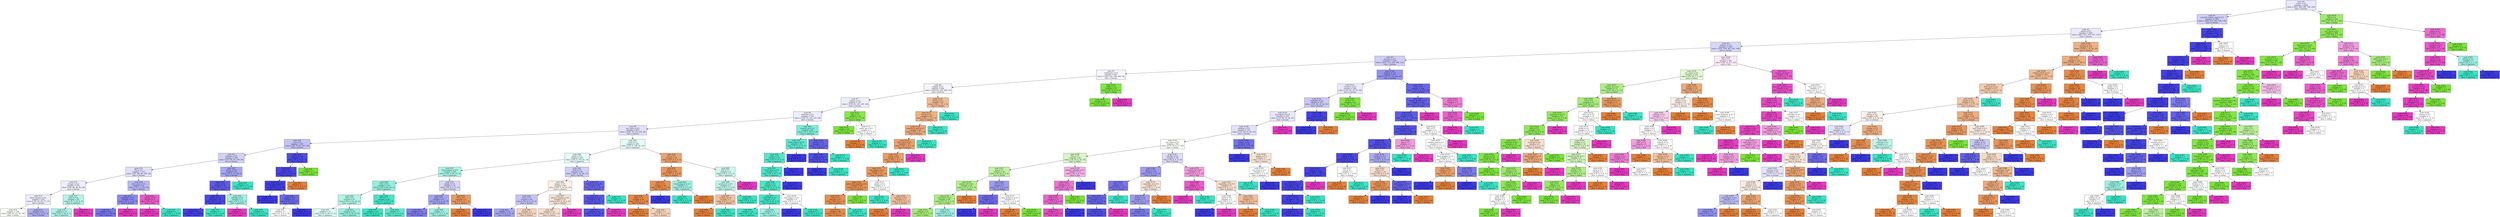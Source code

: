 digraph Tree {
node [shape=box, style="filled", color="black"] ;
0 [label=<node &#35;0<br/>cumin &le; 0.5<br/>samples = 2298<br/>value = [412, 568, 290, 769, 259]<br/>class = korean>, fillcolor="#3c39e51e"] ;
1 [label=<node &#35;1<br/>roasted_sesame_seed &le; 0.5<br/>samples = 1863<br/>value = [408, 227, 284, 766, 178]<br/>class = korean>, fillcolor="#3c39e53f"] ;
0 -> 1 [labeldistance=2.5, labelangle=45, headlabel="True"] ;
2 [label=<node &#35;2<br/>starch &le; 0.5<br/>samples = 1622<br/>value = [403, 227, 279, 537, 176]<br/>class = korean>, fillcolor="#3c39e51c"] ;
1 -> 2 ;
3 [label=<node &#35;3<br/>cilantro &le; 0.5<br/>samples = 1406<br/>value = [254, 226, 265, 497, 164]<br/>class = korean>, fillcolor="#3c39e534"] ;
2 -> 3 ;
4 [label=<node &#35;4<br/>cayenne &le; 0.5<br/>samples = 1244<br/>value = [216, 175, 256, 496, 101]<br/>class = korean>, fillcolor="#3c39e53e"] ;
3 -> 4 ;
5 [label=<node &#35;5<br/>cardamom &le; 0.5<br/>samples = 867<br/>value = [183, 124, 238, 268, 54]<br/>class = korean>, fillcolor="#3c39e50c"] ;
4 -> 5 ;
6 [label=<node &#35;6<br/>pepper &le; 0.5<br/>samples = 834<br/>value = [183, 92, 238, 268, 53]<br/>class = korean>, fillcolor="#3c39e50d"] ;
5 -> 6 ;
7 [label=<node &#35;7<br/>yogurt &le; 0.5<br/>samples = 767<br/>value = [139, 91, 222, 267, 48]<br/>class = korean>, fillcolor="#3c39e515"] ;
6 -> 7 ;
8 [label=<node &#35;8<br/>seaweed &le; 0.5<br/>samples = 744<br/>value = [138, 70, 221, 267, 48]<br/>class = korean>, fillcolor="#3c39e516"] ;
7 -> 8 ;
9 [label=<node &#35;9<br/>soy_sauce &le; 0.5<br/>samples = 678<br/>value = [138, 70, 172, 250, 48]<br/>class = korean>, fillcolor="#3c39e527"] ;
8 -> 9 ;
10 [label=<node &#35;10<br/>nut &le; 0.5<br/>samples = 393<br/>value = [59, 70, 63, 167, 34]<br/>class = korean>, fillcolor="#3c39e54d"] ;
9 -> 10 ;
11 [label=<node &#35;11<br/>soybean &le; 0.5<br/>samples = 359<br/>value = [57, 69, 63, 136, 34]<br/>class = korean>, fillcolor="#3c39e53b"] ;
10 -> 11 ;
12 [label=<node &#35;12<br/>fish &le; 0.5<br/>samples = 315<br/>value = [57, 69, 48, 108, 33]<br/>class = korean>, fillcolor="#3c39e528"] ;
11 -> 12 ;
13 [label=<node &#35;13<br/>vinegar &le; 0.5<br/>samples = 274<br/>value = [55, 68, 46, 85, 20]<br/>class = korean>, fillcolor="#3c39e515"] ;
12 -> 13 ;
14 [label=<node &#35;14<br/>black_pepper &le; 0.5<br/>samples = 235<br/>value = [52, 63, 26, 77, 17]<br/>class = korean>, fillcolor="#3c39e515"] ;
13 -> 14 ;
15 [label=<node &#35;15<br/>samples = 198<br/>value = [42, 61, 23, 56, 16]<br/>class = indian>, fillcolor="#7be53909"] ;
14 -> 15 ;
16 [label=<node &#35;16<br/>samples = 37<br/>value = [10, 2, 3, 21, 1]<br/>class = korean>, fillcolor="#3c39e568"] ;
14 -> 16 ;
17 [label=<node &#35;17<br/>bean &le; 0.5<br/>samples = 39<br/>value = [3, 5, 20, 8, 3]<br/>class = japanese>, fillcolor="#39e5c563"] ;
13 -> 17 ;
18 [label=<node &#35;18<br/>samples = 37<br/>value = [3, 5, 20, 8, 1]<br/>class = japanese>, fillcolor="#39e5c56a"] ;
17 -> 18 ;
19 [label=<node &#35;19<br/>samples = 2<br/>value = [0, 0, 0, 0, 2]<br/>class = thai>, fillcolor="#e539c0ff"] ;
17 -> 19 ;
20 [label=<node &#35;20<br/>lime_juice &le; 0.5<br/>samples = 41<br/>value = [2, 1, 2, 23, 13]<br/>class = korean>, fillcolor="#3c39e55b"] ;
12 -> 20 ;
21 [label=<node &#35;21<br/>coriander &le; 0.5<br/>samples = 34<br/>value = [2, 1, 1, 23, 7]<br/>class = korean>, fillcolor="#3c39e597"] ;
20 -> 21 ;
22 [label=<node &#35;22<br/>samples = 31<br/>value = [2, 1, 1, 23, 4]<br/>class = korean>, fillcolor="#3c39e5b3"] ;
21 -> 22 ;
23 [label=<node &#35;23<br/>samples = 3<br/>value = [0, 0, 0, 0, 3]<br/>class = thai>, fillcolor="#e539c0ff"] ;
21 -> 23 ;
24 [label=<node &#35;24<br/>salmon &le; 0.5<br/>samples = 7<br/>value = [0, 0, 1, 0, 6]<br/>class = thai>, fillcolor="#e539c0d4"] ;
20 -> 24 ;
25 [label=<node &#35;25<br/>samples = 6<br/>value = [0, 0, 0, 0, 6]<br/>class = thai>, fillcolor="#e539c0ff"] ;
24 -> 25 ;
26 [label=<node &#35;26<br/>samples = 1<br/>value = [0, 0, 1, 0, 0]<br/>class = japanese>, fillcolor="#39e5c5ff"] ;
24 -> 26 ;
27 [label=<node &#35;27<br/>barley &le; 0.5<br/>samples = 44<br/>value = [0, 0, 15, 28, 1]<br/>class = korean>, fillcolor="#3c39e572"] ;
11 -> 27 ;
28 [label=<node &#35;28<br/>radish &le; 0.5<br/>samples = 33<br/>value = [0, 0, 4, 28, 1]<br/>class = korean>, fillcolor="#3c39e5d3"] ;
27 -> 28 ;
29 [label=<node &#35;29<br/>lettuce &le; 0.5<br/>samples = 30<br/>value = [0, 0, 2, 28, 0]<br/>class = korean>, fillcolor="#3c39e5ed"] ;
28 -> 29 ;
30 [label=<node &#35;30<br/>samples = 29<br/>value = [0, 0, 1, 28, 0]<br/>class = korean>, fillcolor="#3c39e5f6"] ;
29 -> 30 ;
31 [label=<node &#35;31<br/>samples = 1<br/>value = [0, 0, 1, 0, 0]<br/>class = japanese>, fillcolor="#39e5c5ff"] ;
29 -> 31 ;
32 [label=<node &#35;32<br/>shiitake &le; 0.5<br/>samples = 3<br/>value = [0, 0, 2, 0, 1]<br/>class = japanese>, fillcolor="#39e5c57f"] ;
28 -> 32 ;
33 [label=<node &#35;33<br/>samples = 1<br/>value = [0, 0, 0, 0, 1]<br/>class = thai>, fillcolor="#e539c0ff"] ;
32 -> 33 ;
34 [label=<node &#35;34<br/>samples = 2<br/>value = [0, 0, 2, 0, 0]<br/>class = japanese>, fillcolor="#39e5c5ff"] ;
32 -> 34 ;
35 [label=<node &#35;35<br/>samples = 11<br/>value = [0, 0, 11, 0, 0]<br/>class = japanese>, fillcolor="#39e5c5ff"] ;
27 -> 35 ;
36 [label=<node &#35;36<br/>butter &le; 0.5<br/>samples = 34<br/>value = [2, 1, 0, 31, 0]<br/>class = korean>, fillcolor="#3c39e5e7"] ;
10 -> 36 ;
37 [label=<node &#35;37<br/>beef &le; 0.5<br/>samples = 33<br/>value = [2, 0, 0, 31, 0]<br/>class = korean>, fillcolor="#3c39e5ef"] ;
36 -> 37 ;
38 [label=<node &#35;38<br/>cane_molasses &le; 0.5<br/>samples = 32<br/>value = [1, 0, 0, 31, 0]<br/>class = korean>, fillcolor="#3c39e5f7"] ;
37 -> 38 ;
39 [label=<node &#35;39<br/>samples = 27<br/>value = [0, 0, 0, 27, 0]<br/>class = korean>, fillcolor="#3c39e5ff"] ;
38 -> 39 ;
40 [label=<node &#35;40<br/>ginger &le; 0.5<br/>samples = 5<br/>value = [1, 0, 0, 4, 0]<br/>class = korean>, fillcolor="#3c39e5bf"] ;
38 -> 40 ;
41 [label=<node &#35;41<br/>samples = 2<br/>value = [1, 0, 0, 1, 0]<br/>class = chinese>, fillcolor="#e5813900"] ;
40 -> 41 ;
42 [label=<node &#35;42<br/>samples = 3<br/>value = [0, 0, 0, 3, 0]<br/>class = korean>, fillcolor="#3c39e5ff"] ;
40 -> 42 ;
43 [label=<node &#35;43<br/>samples = 1<br/>value = [1, 0, 0, 0, 0]<br/>class = chinese>, fillcolor="#e58139ff"] ;
37 -> 43 ;
44 [label=<node &#35;44<br/>samples = 1<br/>value = [0, 1, 0, 0, 0]<br/>class = indian>, fillcolor="#7be539ff"] ;
36 -> 44 ;
45 [label=<node &#35;45<br/>pork &le; 0.5<br/>samples = 285<br/>value = [79, 0, 109, 83, 14]<br/>class = japanese>, fillcolor="#39e5c521"] ;
9 -> 45 ;
46 [label=<node &#35;46<br/>garlic &le; 0.5<br/>samples = 247<br/>value = [50, 0, 103, 81, 13]<br/>class = japanese>, fillcolor="#39e5c522"] ;
45 -> 46 ;
47 [label=<node &#35;47<br/>black_pepper &le; 0.5<br/>samples = 148<br/>value = [24, 0, 85, 37, 2]<br/>class = japanese>, fillcolor="#39e5c56e"] ;
46 -> 47 ;
48 [label=<node &#35;48<br/>wine &le; 0.5<br/>samples = 125<br/>value = [16, 0, 81, 26, 2]<br/>class = japanese>, fillcolor="#39e5c58e"] ;
47 -> 48 ;
49 [label=<node &#35;49<br/>sake &le; 0.5<br/>samples = 97<br/>value = [15, 0, 54, 26, 2]<br/>class = japanese>, fillcolor="#39e5c565"] ;
48 -> 49 ;
50 [label=<node &#35;50<br/>samples = 47<br/>value = [14, 0, 20, 11, 2]<br/>class = japanese>, fillcolor="#39e5c52e"] ;
49 -> 50 ;
51 [label=<node &#35;51<br/>samples = 50<br/>value = [1, 0, 34, 15, 0]<br/>class = japanese>, fillcolor="#39e5c58a"] ;
49 -> 51 ;
52 [label=<node &#35;52<br/>fish &le; 0.5<br/>samples = 28<br/>value = [1, 0, 27, 0, 0]<br/>class = japanese>, fillcolor="#39e5c5f6"] ;
48 -> 52 ;
53 [label=<node &#35;53<br/>samples = 21<br/>value = [0, 0, 21, 0, 0]<br/>class = japanese>, fillcolor="#39e5c5ff"] ;
52 -> 53 ;
54 [label=<node &#35;54<br/>samples = 7<br/>value = [1, 0, 6, 0, 0]<br/>class = japanese>, fillcolor="#39e5c5d4"] ;
52 -> 54 ;
55 [label=<node &#35;55<br/>ginger &le; 0.5<br/>samples = 23<br/>value = [8, 0, 4, 11, 0]<br/>class = korean>, fillcolor="#3c39e533"] ;
47 -> 55 ;
56 [label=<node &#35;56<br/>kelp &le; 0.5<br/>samples = 17<br/>value = [3, 0, 4, 10, 0]<br/>class = korean>, fillcolor="#3c39e576"] ;
55 -> 56 ;
57 [label=<node &#35;57<br/>samples = 14<br/>value = [2, 0, 2, 10, 0]<br/>class = korean>, fillcolor="#3c39e5aa"] ;
56 -> 57 ;
58 [label=<node &#35;58<br/>samples = 3<br/>value = [1, 0, 2, 0, 0]<br/>class = japanese>, fillcolor="#39e5c57f"] ;
56 -> 58 ;
59 [label=<node &#35;59<br/>fish &le; 0.5<br/>samples = 6<br/>value = [5, 0, 0, 1, 0]<br/>class = chinese>, fillcolor="#e58139cc"] ;
55 -> 59 ;
60 [label=<node &#35;60<br/>samples = 5<br/>value = [5, 0, 0, 0, 0]<br/>class = chinese>, fillcolor="#e58139ff"] ;
59 -> 60 ;
61 [label=<node &#35;61<br/>samples = 1<br/>value = [0, 0, 0, 1, 0]<br/>class = korean>, fillcolor="#3c39e5ff"] ;
59 -> 61 ;
62 [label=<node &#35;62<br/>beef &le; 0.5<br/>samples = 99<br/>value = [26, 0, 18, 44, 11]<br/>class = korean>, fillcolor="#3c39e53f"] ;
46 -> 62 ;
63 [label=<node &#35;63<br/>ginger &le; 0.5<br/>samples = 69<br/>value = [25, 0, 14, 20, 10]<br/>class = chinese>, fillcolor="#e581391a"] ;
62 -> 63 ;
64 [label=<node &#35;64<br/>wine &le; 0.5<br/>samples = 36<br/>value = [10, 0, 4, 18, 4]<br/>class = korean>, fillcolor="#3c39e54e"] ;
63 -> 64 ;
65 [label=<node &#35;65<br/>samples = 31<br/>value = [7, 0, 4, 18, 2]<br/>class = korean>, fillcolor="#3c39e575"] ;
64 -> 65 ;
66 [label=<node &#35;66<br/>samples = 5<br/>value = [3, 0, 0, 0, 2]<br/>class = chinese>, fillcolor="#e5813955"] ;
64 -> 66 ;
67 [label=<node &#35;67<br/>tabasco_pepper &le; 0.5<br/>samples = 33<br/>value = [15, 0, 10, 2, 6]<br/>class = chinese>, fillcolor="#e5813937"] ;
63 -> 67 ;
68 [label=<node &#35;68<br/>samples = 31<br/>value = [15, 0, 10, 2, 4]<br/>class = chinese>, fillcolor="#e581393d"] ;
67 -> 68 ;
69 [label=<node &#35;69<br/>samples = 2<br/>value = [0, 0, 0, 0, 2]<br/>class = thai>, fillcolor="#e539c0ff"] ;
67 -> 69 ;
70 [label=<node &#35;70<br/>chicken_broth &le; 0.5<br/>samples = 30<br/>value = [1, 0, 4, 24, 1]<br/>class = korean>, fillcolor="#3c39e5c4"] ;
62 -> 70 ;
71 [label=<node &#35;71<br/>lemongrass &le; 0.5<br/>samples = 28<br/>value = [1, 0, 2, 24, 1]<br/>class = korean>, fillcolor="#3c39e5d8"] ;
70 -> 71 ;
72 [label=<node &#35;72<br/>samples = 27<br/>value = [1, 0, 2, 24, 0]<br/>class = korean>, fillcolor="#3c39e5e0"] ;
71 -> 72 ;
73 [label=<node &#35;73<br/>samples = 1<br/>value = [0, 0, 0, 0, 1]<br/>class = thai>, fillcolor="#e539c0ff"] ;
71 -> 73 ;
74 [label=<node &#35;74<br/>samples = 2<br/>value = [0, 0, 2, 0, 0]<br/>class = japanese>, fillcolor="#39e5c5ff"] ;
70 -> 74 ;
75 [label=<node &#35;75<br/>rice &le; 0.5<br/>samples = 38<br/>value = [29, 0, 6, 2, 1]<br/>class = chinese>, fillcolor="#e58139b7"] ;
45 -> 75 ;
76 [label=<node &#35;76<br/>beef &le; 0.5<br/>samples = 32<br/>value = [27, 0, 3, 2, 0]<br/>class = chinese>, fillcolor="#e58139d3"] ;
75 -> 76 ;
77 [label=<node &#35;77<br/>yeast &le; 0.5<br/>samples = 29<br/>value = [26, 0, 1, 2, 0]<br/>class = chinese>, fillcolor="#e58139e3"] ;
76 -> 77 ;
78 [label=<node &#35;78<br/>sake &le; 0.5<br/>samples = 28<br/>value = [26, 0, 1, 1, 0]<br/>class = chinese>, fillcolor="#e58139ec"] ;
77 -> 78 ;
79 [label=<node &#35;79<br/>samples = 24<br/>value = [24, 0, 0, 0, 0]<br/>class = chinese>, fillcolor="#e58139ff"] ;
78 -> 79 ;
80 [label=<node &#35;80<br/>samples = 4<br/>value = [2, 0, 1, 1, 0]<br/>class = chinese>, fillcolor="#e5813955"] ;
78 -> 80 ;
81 [label=<node &#35;81<br/>samples = 1<br/>value = [0, 0, 0, 1, 0]<br/>class = korean>, fillcolor="#3c39e5ff"] ;
77 -> 81 ;
82 [label=<node &#35;82<br/>black_pepper &le; 0.5<br/>samples = 3<br/>value = [1, 0, 2, 0, 0]<br/>class = japanese>, fillcolor="#39e5c57f"] ;
76 -> 82 ;
83 [label=<node &#35;83<br/>samples = 2<br/>value = [0, 0, 2, 0, 0]<br/>class = japanese>, fillcolor="#39e5c5ff"] ;
82 -> 83 ;
84 [label=<node &#35;84<br/>samples = 1<br/>value = [1, 0, 0, 0, 0]<br/>class = chinese>, fillcolor="#e58139ff"] ;
82 -> 84 ;
85 [label=<node &#35;85<br/>fish &le; 0.5<br/>samples = 6<br/>value = [2, 0, 3, 0, 1]<br/>class = japanese>, fillcolor="#39e5c540"] ;
75 -> 85 ;
86 [label=<node &#35;86<br/>sesame_oil &le; 0.5<br/>samples = 5<br/>value = [2, 0, 3, 0, 0]<br/>class = japanese>, fillcolor="#39e5c555"] ;
85 -> 86 ;
87 [label=<node &#35;87<br/>soybean &le; 0.5<br/>samples = 3<br/>value = [2, 0, 1, 0, 0]<br/>class = chinese>, fillcolor="#e581397f"] ;
86 -> 87 ;
88 [label=<node &#35;88<br/>samples = 2<br/>value = [2, 0, 0, 0, 0]<br/>class = chinese>, fillcolor="#e58139ff"] ;
87 -> 88 ;
89 [label=<node &#35;89<br/>samples = 1<br/>value = [0, 0, 1, 0, 0]<br/>class = japanese>, fillcolor="#39e5c5ff"] ;
87 -> 89 ;
90 [label=<node &#35;90<br/>samples = 2<br/>value = [0, 0, 2, 0, 0]<br/>class = japanese>, fillcolor="#39e5c5ff"] ;
86 -> 90 ;
91 [label=<node &#35;91<br/>samples = 1<br/>value = [0, 0, 0, 0, 1]<br/>class = thai>, fillcolor="#e539c0ff"] ;
85 -> 91 ;
92 [label=<node &#35;92<br/>sesame_oil &le; 0.5<br/>samples = 66<br/>value = [0, 0, 49, 17, 0]<br/>class = japanese>, fillcolor="#39e5c5a7"] ;
8 -> 92 ;
93 [label=<node &#35;93<br/>black_pepper &le; 0.5<br/>samples = 55<br/>value = [0, 0, 47, 8, 0]<br/>class = japanese>, fillcolor="#39e5c5d4"] ;
92 -> 93 ;
94 [label=<node &#35;94<br/>cider &le; 0.5<br/>samples = 53<br/>value = [0, 0, 47, 6, 0]<br/>class = japanese>, fillcolor="#39e5c5de"] ;
93 -> 94 ;
95 [label=<node &#35;95<br/>black_bean &le; 0.5<br/>samples = 52<br/>value = [0, 0, 47, 5, 0]<br/>class = japanese>, fillcolor="#39e5c5e4"] ;
94 -> 95 ;
96 [label=<node &#35;96<br/>wheat &le; 0.5<br/>samples = 51<br/>value = [0, 0, 47, 4, 0]<br/>class = japanese>, fillcolor="#39e5c5e9"] ;
95 -> 96 ;
97 [label=<node &#35;97<br/>vegetable &le; 0.5<br/>samples = 47<br/>value = [0, 0, 45, 2, 0]<br/>class = japanese>, fillcolor="#39e5c5f4"] ;
96 -> 97 ;
98 [label=<node &#35;98<br/>samples = 44<br/>value = [0, 0, 43, 1, 0]<br/>class = japanese>, fillcolor="#39e5c5f9"] ;
97 -> 98 ;
99 [label=<node &#35;99<br/>samples = 3<br/>value = [0, 0, 2, 1, 0]<br/>class = japanese>, fillcolor="#39e5c57f"] ;
97 -> 99 ;
100 [label=<node &#35;100<br/>bell_pepper &le; 0.5<br/>samples = 4<br/>value = [0, 0, 2, 2, 0]<br/>class = japanese>, fillcolor="#39e5c500"] ;
96 -> 100 ;
101 [label=<node &#35;101<br/>samples = 2<br/>value = [0, 0, 0, 2, 0]<br/>class = korean>, fillcolor="#3c39e5ff"] ;
100 -> 101 ;
102 [label=<node &#35;102<br/>samples = 2<br/>value = [0, 0, 2, 0, 0]<br/>class = japanese>, fillcolor="#39e5c5ff"] ;
100 -> 102 ;
103 [label=<node &#35;103<br/>samples = 1<br/>value = [0, 0, 0, 1, 0]<br/>class = korean>, fillcolor="#3c39e5ff"] ;
95 -> 103 ;
104 [label=<node &#35;104<br/>samples = 1<br/>value = [0, 0, 0, 1, 0]<br/>class = korean>, fillcolor="#3c39e5ff"] ;
94 -> 104 ;
105 [label=<node &#35;105<br/>samples = 2<br/>value = [0, 0, 0, 2, 0]<br/>class = korean>, fillcolor="#3c39e5ff"] ;
93 -> 105 ;
106 [label=<node &#35;106<br/>lettuce &le; 0.5<br/>samples = 11<br/>value = [0, 0, 2, 9, 0]<br/>class = korean>, fillcolor="#3c39e5c6"] ;
92 -> 106 ;
107 [label=<node &#35;107<br/>citrus &le; 0.5<br/>samples = 10<br/>value = [0, 0, 1, 9, 0]<br/>class = korean>, fillcolor="#3c39e5e3"] ;
106 -> 107 ;
108 [label=<node &#35;108<br/>samples = 9<br/>value = [0, 0, 0, 9, 0]<br/>class = korean>, fillcolor="#3c39e5ff"] ;
107 -> 108 ;
109 [label=<node &#35;109<br/>samples = 1<br/>value = [0, 0, 1, 0, 0]<br/>class = japanese>, fillcolor="#39e5c5ff"] ;
107 -> 109 ;
110 [label=<node &#35;110<br/>samples = 1<br/>value = [0, 0, 1, 0, 0]<br/>class = japanese>, fillcolor="#39e5c5ff"] ;
106 -> 110 ;
111 [label=<node &#35;111<br/>egg &le; 0.5<br/>samples = 23<br/>value = [1, 21, 1, 0, 0]<br/>class = indian>, fillcolor="#7be539e8"] ;
7 -> 111 ;
112 [label=<node &#35;112<br/>samples = 21<br/>value = [0, 21, 0, 0, 0]<br/>class = indian>, fillcolor="#7be539ff"] ;
111 -> 112 ;
113 [label=<node &#35;113<br/>green_tea &le; 0.5<br/>samples = 2<br/>value = [1, 0, 1, 0, 0]<br/>class = chinese>, fillcolor="#e5813900"] ;
111 -> 113 ;
114 [label=<node &#35;114<br/>samples = 1<br/>value = [1, 0, 0, 0, 0]<br/>class = chinese>, fillcolor="#e58139ff"] ;
113 -> 114 ;
115 [label=<node &#35;115<br/>samples = 1<br/>value = [0, 0, 1, 0, 0]<br/>class = japanese>, fillcolor="#39e5c5ff"] ;
113 -> 115 ;
116 [label=<node &#35;116<br/>barley &le; 0.5<br/>samples = 67<br/>value = [44, 1, 16, 1, 5]<br/>class = chinese>, fillcolor="#e581398c"] ;
6 -> 116 ;
117 [label=<node &#35;117<br/>bread &le; 0.5<br/>samples = 63<br/>value = [44, 1, 12, 1, 5]<br/>class = chinese>, fillcolor="#e58139a0"] ;
116 -> 117 ;
118 [label=<node &#35;118<br/>mandarin_peel &le; 0.5<br/>samples = 60<br/>value = [44, 1, 9, 1, 5]<br/>class = chinese>, fillcolor="#e58139af"] ;
117 -> 118 ;
119 [label=<node &#35;119<br/>lime_juice &le; 0.5<br/>samples = 57<br/>value = [44, 1, 6, 1, 5]<br/>class = chinese>, fillcolor="#e58139be"] ;
118 -> 119 ;
120 [label=<node &#35;120<br/>cream &le; 0.5<br/>samples = 55<br/>value = [44, 1, 6, 1, 3]<br/>class = chinese>, fillcolor="#e58139c6"] ;
119 -> 120 ;
121 [label=<node &#35;121<br/>bell_pepper &le; 0.5<br/>samples = 53<br/>value = [44, 1, 4, 1, 3]<br/>class = chinese>, fillcolor="#e58139d0"] ;
120 -> 121 ;
122 [label=<node &#35;122<br/>green_bell_pepper &le; 0.5<br/>samples = 48<br/>value = [42, 1, 2, 1, 2]<br/>class = chinese>, fillcolor="#e58139de"] ;
121 -> 122 ;
123 [label=<node &#35;123<br/>cod &le; 0.5<br/>samples = 47<br/>value = [42, 0, 2, 1, 2]<br/>class = chinese>, fillcolor="#e58139e3"] ;
122 -> 123 ;
124 [label=<node &#35;124<br/>samples = 46<br/>value = [42, 0, 1, 1, 2]<br/>class = chinese>, fillcolor="#e58139e8"] ;
123 -> 124 ;
125 [label=<node &#35;125<br/>samples = 1<br/>value = [0, 0, 1, 0, 0]<br/>class = japanese>, fillcolor="#39e5c5ff"] ;
123 -> 125 ;
126 [label=<node &#35;126<br/>samples = 1<br/>value = [0, 1, 0, 0, 0]<br/>class = indian>, fillcolor="#7be539ff"] ;
122 -> 126 ;
127 [label=<node &#35;127<br/>ginger &le; 0.5<br/>samples = 5<br/>value = [2, 0, 2, 0, 1]<br/>class = chinese>, fillcolor="#e5813900"] ;
121 -> 127 ;
128 [label=<node &#35;128<br/>samples = 2<br/>value = [0, 0, 2, 0, 0]<br/>class = japanese>, fillcolor="#39e5c5ff"] ;
127 -> 128 ;
129 [label=<node &#35;129<br/>turmeric &le; 0.5<br/>samples = 3<br/>value = [2, 0, 0, 0, 1]<br/>class = chinese>, fillcolor="#e581397f"] ;
127 -> 129 ;
130 [label=<node &#35;130<br/>samples = 2<br/>value = [2, 0, 0, 0, 0]<br/>class = chinese>, fillcolor="#e58139ff"] ;
129 -> 130 ;
131 [label=<node &#35;131<br/>samples = 1<br/>value = [0, 0, 0, 0, 1]<br/>class = thai>, fillcolor="#e539c0ff"] ;
129 -> 131 ;
132 [label=<node &#35;132<br/>samples = 2<br/>value = [0, 0, 2, 0, 0]<br/>class = japanese>, fillcolor="#39e5c5ff"] ;
120 -> 132 ;
133 [label=<node &#35;133<br/>samples = 2<br/>value = [0, 0, 0, 0, 2]<br/>class = thai>, fillcolor="#e539c0ff"] ;
119 -> 133 ;
134 [label=<node &#35;134<br/>samples = 3<br/>value = [0, 0, 3, 0, 0]<br/>class = japanese>, fillcolor="#39e5c5ff"] ;
118 -> 134 ;
135 [label=<node &#35;135<br/>samples = 3<br/>value = [0, 0, 3, 0, 0]<br/>class = japanese>, fillcolor="#39e5c5ff"] ;
117 -> 135 ;
136 [label=<node &#35;136<br/>samples = 4<br/>value = [0, 0, 4, 0, 0]<br/>class = japanese>, fillcolor="#39e5c5ff"] ;
116 -> 136 ;
137 [label=<node &#35;137<br/>coffee &le; 0.5<br/>samples = 33<br/>value = [0, 32, 0, 0, 1]<br/>class = indian>, fillcolor="#7be539f7"] ;
5 -> 137 ;
138 [label=<node &#35;138<br/>samples = 32<br/>value = [0, 32, 0, 0, 0]<br/>class = indian>, fillcolor="#7be539ff"] ;
137 -> 138 ;
139 [label=<node &#35;139<br/>samples = 1<br/>value = [0, 0, 0, 0, 1]<br/>class = thai>, fillcolor="#e539c0ff"] ;
137 -> 139 ;
140 [label=<node &#35;140<br/>scallion &le; 0.5<br/>samples = 377<br/>value = [33, 51, 18, 228, 47]<br/>class = korean>, fillcolor="#3c39e58a"] ;
4 -> 140 ;
141 [label=<node &#35;141<br/>turmeric &le; 0.5<br/>samples = 169<br/>value = [14, 50, 10, 63, 32]<br/>class = korean>, fillcolor="#3c39e51c"] ;
140 -> 141 ;
142 [label=<node &#35;142<br/>vegetable &le; 0.5<br/>samples = 147<br/>value = [14, 29, 10, 63, 31]<br/>class = korean>, fillcolor="#3c39e546"] ;
141 -> 142 ;
143 [label=<node &#35;143<br/>lemongrass &le; 0.5<br/>samples = 125<br/>value = [13, 29, 10, 42, 31]<br/>class = korean>, fillcolor="#3c39e51e"] ;
142 -> 143 ;
144 [label=<node &#35;144<br/>soybean &le; 0.5<br/>samples = 116<br/>value = [13, 29, 10, 42, 22]<br/>class = korean>, fillcolor="#3c39e526"] ;
143 -> 144 ;
145 [label=<node &#35;145<br/>soy_sauce &le; 0.5<br/>samples = 96<br/>value = [10, 29, 8, 27, 22]<br/>class = indian>, fillcolor="#7be53907"] ;
144 -> 145 ;
146 [label=<node &#35;146<br/>fish &le; 0.5<br/>samples = 64<br/>value = [4, 29, 4, 14, 13]<br/>class = indian>, fillcolor="#7be5394c"] ;
145 -> 146 ;
147 [label=<node &#35;147<br/>egg &le; 0.5<br/>samples = 49<br/>value = [4, 28, 4, 9, 4]<br/>class = indian>, fillcolor="#7be53979"] ;
146 -> 147 ;
148 [label=<node &#35;148<br/>peanut_oil &le; 0.5<br/>samples = 42<br/>value = [3, 27, 4, 5, 3]<br/>class = indian>, fillcolor="#7be53998"] ;
147 -> 148 ;
149 [label=<node &#35;149<br/>cucumber &le; 0.5<br/>samples = 40<br/>value = [1, 27, 4, 5, 3]<br/>class = indian>, fillcolor="#7be539a0"] ;
148 -> 149 ;
150 [label=<node &#35;150<br/>samples = 37<br/>value = [0, 27, 2, 5, 3]<br/>class = indian>, fillcolor="#7be539af"] ;
149 -> 150 ;
151 [label=<node &#35;151<br/>samples = 3<br/>value = [1, 0, 2, 0, 0]<br/>class = japanese>, fillcolor="#39e5c57f"] ;
149 -> 151 ;
152 [label=<node &#35;152<br/>samples = 2<br/>value = [2, 0, 0, 0, 0]<br/>class = chinese>, fillcolor="#e58139ff"] ;
148 -> 152 ;
153 [label=<node &#35;153<br/>corn &le; 0.5<br/>samples = 7<br/>value = [1, 1, 0, 4, 1]<br/>class = korean>, fillcolor="#3c39e57f"] ;
147 -> 153 ;
154 [label=<node &#35;154<br/>mustard &le; 0.5<br/>samples = 5<br/>value = [0, 0, 0, 4, 1]<br/>class = korean>, fillcolor="#3c39e5bf"] ;
153 -> 154 ;
155 [label=<node &#35;155<br/>samples = 4<br/>value = [0, 0, 0, 4, 0]<br/>class = korean>, fillcolor="#3c39e5ff"] ;
154 -> 155 ;
156 [label=<node &#35;156<br/>samples = 1<br/>value = [0, 0, 0, 0, 1]<br/>class = thai>, fillcolor="#e539c0ff"] ;
154 -> 156 ;
157 [label=<node &#35;157<br/>cane_molasses &le; 0.5<br/>samples = 2<br/>value = [1, 1, 0, 0, 0]<br/>class = chinese>, fillcolor="#e5813900"] ;
153 -> 157 ;
158 [label=<node &#35;158<br/>samples = 1<br/>value = [1, 0, 0, 0, 0]<br/>class = chinese>, fillcolor="#e58139ff"] ;
157 -> 158 ;
159 [label=<node &#35;159<br/>samples = 1<br/>value = [0, 1, 0, 0, 0]<br/>class = indian>, fillcolor="#7be539ff"] ;
157 -> 159 ;
160 [label=<node &#35;160<br/>chinese_cabbage &le; 0.5<br/>samples = 15<br/>value = [0, 1, 0, 5, 9]<br/>class = thai>, fillcolor="#e539c066"] ;
146 -> 160 ;
161 [label=<node &#35;161<br/>mango &le; 0.5<br/>samples = 12<br/>value = [0, 1, 0, 2, 9]<br/>class = thai>, fillcolor="#e539c0b2"] ;
160 -> 161 ;
162 [label=<node &#35;162<br/>kelp &le; 0.5<br/>samples = 11<br/>value = [0, 0, 0, 2, 9]<br/>class = thai>, fillcolor="#e539c0c6"] ;
161 -> 162 ;
163 [label=<node &#35;163<br/>samples = 10<br/>value = [0, 0, 0, 1, 9]<br/>class = thai>, fillcolor="#e539c0e3"] ;
162 -> 163 ;
164 [label=<node &#35;164<br/>samples = 1<br/>value = [0, 0, 0, 1, 0]<br/>class = korean>, fillcolor="#3c39e5ff"] ;
162 -> 164 ;
165 [label=<node &#35;165<br/>samples = 1<br/>value = [0, 1, 0, 0, 0]<br/>class = indian>, fillcolor="#7be539ff"] ;
161 -> 165 ;
166 [label=<node &#35;166<br/>samples = 3<br/>value = [0, 0, 0, 3, 0]<br/>class = korean>, fillcolor="#3c39e5ff"] ;
160 -> 166 ;
167 [label=<node &#35;167<br/>chicken &le; 0.5<br/>samples = 32<br/>value = [6, 0, 4, 13, 9]<br/>class = korean>, fillcolor="#3c39e52c"] ;
145 -> 167 ;
168 [label=<node &#35;168<br/>garlic &le; 0.5<br/>samples = 20<br/>value = [4, 0, 2, 12, 2]<br/>class = korean>, fillcolor="#3c39e57f"] ;
167 -> 168 ;
169 [label=<node &#35;169<br/>ham &le; 0.5<br/>samples = 12<br/>value = [0, 0, 1, 9, 2]<br/>class = korean>, fillcolor="#3c39e5b2"] ;
168 -> 169 ;
170 [label=<node &#35;170<br/>peanut_butter &le; 0.5<br/>samples = 11<br/>value = [0, 0, 0, 9, 2]<br/>class = korean>, fillcolor="#3c39e5c6"] ;
169 -> 170 ;
171 [label=<node &#35;171<br/>samples = 10<br/>value = [0, 0, 0, 9, 1]<br/>class = korean>, fillcolor="#3c39e5e3"] ;
170 -> 171 ;
172 [label=<node &#35;172<br/>samples = 1<br/>value = [0, 0, 0, 0, 1]<br/>class = thai>, fillcolor="#e539c0ff"] ;
170 -> 172 ;
173 [label=<node &#35;173<br/>samples = 1<br/>value = [0, 0, 1, 0, 0]<br/>class = japanese>, fillcolor="#39e5c5ff"] ;
169 -> 173 ;
174 [label=<node &#35;174<br/>vegetable_oil &le; 0.5<br/>samples = 8<br/>value = [4, 0, 1, 3, 0]<br/>class = chinese>, fillcolor="#e5813933"] ;
168 -> 174 ;
175 [label=<node &#35;175<br/>scallop &le; 0.5<br/>samples = 5<br/>value = [1, 0, 1, 3, 0]<br/>class = korean>, fillcolor="#3c39e57f"] ;
174 -> 175 ;
176 [label=<node &#35;176<br/>samples = 4<br/>value = [1, 0, 0, 3, 0]<br/>class = korean>, fillcolor="#3c39e5aa"] ;
175 -> 176 ;
177 [label=<node &#35;177<br/>samples = 1<br/>value = [0, 0, 1, 0, 0]<br/>class = japanese>, fillcolor="#39e5c5ff"] ;
175 -> 177 ;
178 [label=<node &#35;178<br/>samples = 3<br/>value = [3, 0, 0, 0, 0]<br/>class = chinese>, fillcolor="#e58139ff"] ;
174 -> 178 ;
179 [label=<node &#35;179<br/>sesame_oil &le; 0.5<br/>samples = 12<br/>value = [2, 0, 2, 1, 7]<br/>class = thai>, fillcolor="#e539c080"] ;
167 -> 179 ;
180 [label=<node &#35;180<br/>egg &le; 0.5<br/>samples = 7<br/>value = [0, 0, 1, 0, 6]<br/>class = thai>, fillcolor="#e539c0d4"] ;
179 -> 180 ;
181 [label=<node &#35;181<br/>samples = 6<br/>value = [0, 0, 0, 0, 6]<br/>class = thai>, fillcolor="#e539c0ff"] ;
180 -> 181 ;
182 [label=<node &#35;182<br/>samples = 1<br/>value = [0, 0, 1, 0, 0]<br/>class = japanese>, fillcolor="#39e5c5ff"] ;
180 -> 182 ;
183 [label=<node &#35;183<br/>vegetable_oil &le; 0.5<br/>samples = 5<br/>value = [2, 0, 1, 1, 1]<br/>class = chinese>, fillcolor="#e5813940"] ;
179 -> 183 ;
184 [label=<node &#35;184<br/>carrot &le; 0.5<br/>samples = 2<br/>value = [0, 0, 0, 1, 1]<br/>class = korean>, fillcolor="#3c39e500"] ;
183 -> 184 ;
185 [label=<node &#35;185<br/>samples = 1<br/>value = [0, 0, 0, 1, 0]<br/>class = korean>, fillcolor="#3c39e5ff"] ;
184 -> 185 ;
186 [label=<node &#35;186<br/>samples = 1<br/>value = [0, 0, 0, 0, 1]<br/>class = thai>, fillcolor="#e539c0ff"] ;
184 -> 186 ;
187 [label=<node &#35;187<br/>carrot &le; 0.5<br/>samples = 3<br/>value = [2, 0, 1, 0, 0]<br/>class = chinese>, fillcolor="#e581397f"] ;
183 -> 187 ;
188 [label=<node &#35;188<br/>samples = 2<br/>value = [2, 0, 0, 0, 0]<br/>class = chinese>, fillcolor="#e58139ff"] ;
187 -> 188 ;
189 [label=<node &#35;189<br/>samples = 1<br/>value = [0, 0, 1, 0, 0]<br/>class = japanese>, fillcolor="#39e5c5ff"] ;
187 -> 189 ;
190 [label=<node &#35;190<br/>vinegar &le; 0.5<br/>samples = 20<br/>value = [3, 0, 2, 15, 0]<br/>class = korean>, fillcolor="#3c39e5b4"] ;
144 -> 190 ;
191 [label=<node &#35;191<br/>samples = 13<br/>value = [0, 0, 0, 13, 0]<br/>class = korean>, fillcolor="#3c39e5ff"] ;
190 -> 191 ;
192 [label=<node &#35;192<br/>pepper &le; 0.5<br/>samples = 7<br/>value = [3, 0, 2, 2, 0]<br/>class = chinese>, fillcolor="#e5813933"] ;
190 -> 192 ;
193 [label=<node &#35;193<br/>soy_sauce &le; 0.5<br/>samples = 4<br/>value = [0, 0, 2, 2, 0]<br/>class = japanese>, fillcolor="#39e5c500"] ;
192 -> 193 ;
194 [label=<node &#35;194<br/>samples = 2<br/>value = [0, 0, 2, 0, 0]<br/>class = japanese>, fillcolor="#39e5c5ff"] ;
193 -> 194 ;
195 [label=<node &#35;195<br/>samples = 2<br/>value = [0, 0, 0, 2, 0]<br/>class = korean>, fillcolor="#3c39e5ff"] ;
193 -> 195 ;
196 [label=<node &#35;196<br/>samples = 3<br/>value = [3, 0, 0, 0, 0]<br/>class = chinese>, fillcolor="#e58139ff"] ;
192 -> 196 ;
197 [label=<node &#35;197<br/>samples = 9<br/>value = [0, 0, 0, 0, 9]<br/>class = thai>, fillcolor="#e539c0ff"] ;
143 -> 197 ;
198 [label=<node &#35;198<br/>corn &le; 0.5<br/>samples = 22<br/>value = [1, 0, 0, 21, 0]<br/>class = korean>, fillcolor="#3c39e5f3"] ;
142 -> 198 ;
199 [label=<node &#35;199<br/>samples = 21<br/>value = [0, 0, 0, 21, 0]<br/>class = korean>, fillcolor="#3c39e5ff"] ;
198 -> 199 ;
200 [label=<node &#35;200<br/>samples = 1<br/>value = [1, 0, 0, 0, 0]<br/>class = chinese>, fillcolor="#e58139ff"] ;
198 -> 200 ;
201 [label=<node &#35;201<br/>basil &le; 0.5<br/>samples = 22<br/>value = [0, 21, 0, 0, 1]<br/>class = indian>, fillcolor="#7be539f3"] ;
141 -> 201 ;
202 [label=<node &#35;202<br/>samples = 21<br/>value = [0, 21, 0, 0, 0]<br/>class = indian>, fillcolor="#7be539ff"] ;
201 -> 202 ;
203 [label=<node &#35;203<br/>samples = 1<br/>value = [0, 0, 0, 0, 1]<br/>class = thai>, fillcolor="#e539c0ff"] ;
201 -> 203 ;
204 [label=<node &#35;204<br/>mint &le; 0.5<br/>samples = 208<br/>value = [19, 1, 8, 165, 15]<br/>class = korean>, fillcolor="#3c39e5c5"] ;
140 -> 204 ;
205 [label=<node &#35;205<br/>peanut_butter &le; 0.5<br/>samples = 201<br/>value = [19, 0, 7, 165, 10]<br/>class = korean>, fillcolor="#3c39e5cd"] ;
204 -> 205 ;
206 [label=<node &#35;206<br/>chicken &le; 0.5<br/>samples = 196<br/>value = [19, 0, 7, 165, 5]<br/>class = korean>, fillcolor="#3c39e5d2"] ;
205 -> 206 ;
207 [label=<node &#35;207<br/>roasted_peanut &le; 0.5<br/>samples = 183<br/>value = [15, 0, 4, 161, 3]<br/>class = korean>, fillcolor="#3c39e5de"] ;
206 -> 207 ;
208 [label=<node &#35;208<br/>pork &le; 0.5<br/>samples = 180<br/>value = [15, 0, 3, 161, 1]<br/>class = korean>, fillcolor="#3c39e5e2"] ;
207 -> 208 ;
209 [label=<node &#35;209<br/>sherry &le; 0.5<br/>samples = 158<br/>value = [7, 0, 3, 147, 1]<br/>class = korean>, fillcolor="#3c39e5ec"] ;
208 -> 209 ;
210 [label=<node &#35;210<br/>coconut &le; 0.5<br/>samples = 156<br/>value = [6, 0, 2, 147, 1]<br/>class = korean>, fillcolor="#3c39e5f0"] ;
209 -> 210 ;
211 [label=<node &#35;211<br/>katsuobushi &le; 0.5<br/>samples = 155<br/>value = [6, 0, 2, 147, 0]<br/>class = korean>, fillcolor="#3c39e5f1"] ;
210 -> 211 ;
212 [label=<node &#35;212<br/>olive_oil &le; 0.5<br/>samples = 154<br/>value = [6, 0, 1, 147, 0]<br/>class = korean>, fillcolor="#3c39e5f3"] ;
211 -> 212 ;
213 [label=<node &#35;213<br/>samples = 153<br/>value = [6, 0, 0, 147, 0]<br/>class = korean>, fillcolor="#3c39e5f5"] ;
212 -> 213 ;
214 [label=<node &#35;214<br/>samples = 1<br/>value = [0, 0, 1, 0, 0]<br/>class = japanese>, fillcolor="#39e5c5ff"] ;
212 -> 214 ;
215 [label=<node &#35;215<br/>samples = 1<br/>value = [0, 0, 1, 0, 0]<br/>class = japanese>, fillcolor="#39e5c5ff"] ;
211 -> 215 ;
216 [label=<node &#35;216<br/>samples = 1<br/>value = [0, 0, 0, 0, 1]<br/>class = thai>, fillcolor="#e539c0ff"] ;
210 -> 216 ;
217 [label=<node &#35;217<br/>rice &le; 0.5<br/>samples = 2<br/>value = [1, 0, 1, 0, 0]<br/>class = chinese>, fillcolor="#e5813900"] ;
209 -> 217 ;
218 [label=<node &#35;218<br/>samples = 1<br/>value = [1, 0, 0, 0, 0]<br/>class = chinese>, fillcolor="#e58139ff"] ;
217 -> 218 ;
219 [label=<node &#35;219<br/>samples = 1<br/>value = [0, 0, 1, 0, 0]<br/>class = japanese>, fillcolor="#39e5c5ff"] ;
217 -> 219 ;
220 [label=<node &#35;220<br/>soybean &le; 0.5<br/>samples = 22<br/>value = [8, 0, 0, 14, 0]<br/>class = korean>, fillcolor="#3c39e56d"] ;
208 -> 220 ;
221 [label=<node &#35;221<br/>fish &le; 0.5<br/>samples = 14<br/>value = [8, 0, 0, 6, 0]<br/>class = chinese>, fillcolor="#e5813940"] ;
220 -> 221 ;
222 [label=<node &#35;222<br/>cinnamon &le; 0.5<br/>samples = 8<br/>value = [7, 0, 0, 1, 0]<br/>class = chinese>, fillcolor="#e58139db"] ;
221 -> 222 ;
223 [label=<node &#35;223<br/>samples = 7<br/>value = [7, 0, 0, 0, 0]<br/>class = chinese>, fillcolor="#e58139ff"] ;
222 -> 223 ;
224 [label=<node &#35;224<br/>samples = 1<br/>value = [0, 0, 0, 1, 0]<br/>class = korean>, fillcolor="#3c39e5ff"] ;
222 -> 224 ;
225 [label=<node &#35;225<br/>bell_pepper &le; 0.5<br/>samples = 6<br/>value = [1, 0, 0, 5, 0]<br/>class = korean>, fillcolor="#3c39e5cc"] ;
221 -> 225 ;
226 [label=<node &#35;226<br/>samples = 5<br/>value = [0, 0, 0, 5, 0]<br/>class = korean>, fillcolor="#3c39e5ff"] ;
225 -> 226 ;
227 [label=<node &#35;227<br/>samples = 1<br/>value = [1, 0, 0, 0, 0]<br/>class = chinese>, fillcolor="#e58139ff"] ;
225 -> 227 ;
228 [label=<node &#35;228<br/>samples = 8<br/>value = [0, 0, 0, 8, 0]<br/>class = korean>, fillcolor="#3c39e5ff"] ;
220 -> 228 ;
229 [label=<node &#35;229<br/>egg &le; 0.5<br/>samples = 3<br/>value = [0, 0, 1, 0, 2]<br/>class = thai>, fillcolor="#e539c07f"] ;
207 -> 229 ;
230 [label=<node &#35;230<br/>samples = 1<br/>value = [0, 0, 1, 0, 0]<br/>class = japanese>, fillcolor="#39e5c5ff"] ;
229 -> 230 ;
231 [label=<node &#35;231<br/>samples = 2<br/>value = [0, 0, 0, 0, 2]<br/>class = thai>, fillcolor="#e539c0ff"] ;
229 -> 231 ;
232 [label=<node &#35;232<br/>fish &le; 0.5<br/>samples = 13<br/>value = [4, 0, 3, 4, 2]<br/>class = chinese>, fillcolor="#e5813900"] ;
206 -> 232 ;
233 [label=<node &#35;233<br/>sesame_seed &le; 0.5<br/>samples = 11<br/>value = [4, 0, 3, 4, 0]<br/>class = chinese>, fillcolor="#e5813900"] ;
232 -> 233 ;
234 [label=<node &#35;234<br/>black_pepper &le; 0.5<br/>samples = 9<br/>value = [4, 0, 1, 4, 0]<br/>class = chinese>, fillcolor="#e5813900"] ;
233 -> 234 ;
235 [label=<node &#35;235<br/>vinegar &le; 0.5<br/>samples = 5<br/>value = [4, 0, 0, 1, 0]<br/>class = chinese>, fillcolor="#e58139bf"] ;
234 -> 235 ;
236 [label=<node &#35;236<br/>samples = 1<br/>value = [0, 0, 0, 1, 0]<br/>class = korean>, fillcolor="#3c39e5ff"] ;
235 -> 236 ;
237 [label=<node &#35;237<br/>samples = 4<br/>value = [4, 0, 0, 0, 0]<br/>class = chinese>, fillcolor="#e58139ff"] ;
235 -> 237 ;
238 [label=<node &#35;238<br/>honey &le; 0.5<br/>samples = 4<br/>value = [0, 0, 1, 3, 0]<br/>class = korean>, fillcolor="#3c39e5aa"] ;
234 -> 238 ;
239 [label=<node &#35;239<br/>samples = 3<br/>value = [0, 0, 0, 3, 0]<br/>class = korean>, fillcolor="#3c39e5ff"] ;
238 -> 239 ;
240 [label=<node &#35;240<br/>samples = 1<br/>value = [0, 0, 1, 0, 0]<br/>class = japanese>, fillcolor="#39e5c5ff"] ;
238 -> 240 ;
241 [label=<node &#35;241<br/>samples = 2<br/>value = [0, 0, 2, 0, 0]<br/>class = japanese>, fillcolor="#39e5c5ff"] ;
233 -> 241 ;
242 [label=<node &#35;242<br/>samples = 2<br/>value = [0, 0, 0, 0, 2]<br/>class = thai>, fillcolor="#e539c0ff"] ;
232 -> 242 ;
243 [label=<node &#35;243<br/>samples = 5<br/>value = [0, 0, 0, 0, 5]<br/>class = thai>, fillcolor="#e539c0ff"] ;
205 -> 243 ;
244 [label=<node &#35;244<br/>lemon &le; 0.5<br/>samples = 7<br/>value = [0, 1, 1, 0, 5]<br/>class = thai>, fillcolor="#e539c0aa"] ;
204 -> 244 ;
245 [label=<node &#35;245<br/>wine &le; 0.5<br/>samples = 6<br/>value = [0, 0, 1, 0, 5]<br/>class = thai>, fillcolor="#e539c0cc"] ;
244 -> 245 ;
246 [label=<node &#35;246<br/>samples = 5<br/>value = [0, 0, 0, 0, 5]<br/>class = thai>, fillcolor="#e539c0ff"] ;
245 -> 246 ;
247 [label=<node &#35;247<br/>samples = 1<br/>value = [0, 0, 1, 0, 0]<br/>class = japanese>, fillcolor="#39e5c5ff"] ;
245 -> 247 ;
248 [label=<node &#35;248<br/>samples = 1<br/>value = [0, 1, 0, 0, 0]<br/>class = indian>, fillcolor="#7be539ff"] ;
244 -> 248 ;
249 [label=<node &#35;249<br/>fish &le; 0.5<br/>samples = 162<br/>value = [38, 51, 9, 1, 63]<br/>class = thai>, fillcolor="#e539c01c"] ;
3 -> 249 ;
250 [label=<node &#35;250<br/>soy_sauce &le; 0.5<br/>samples = 106<br/>value = [34, 49, 7, 0, 16]<br/>class = indian>, fillcolor="#7be53935"] ;
249 -> 250 ;
251 [label=<node &#35;251<br/>sesame_oil &le; 0.5<br/>samples = 73<br/>value = [10, 49, 3, 0, 11]<br/>class = indian>, fillcolor="#7be5399c"] ;
250 -> 251 ;
252 [label=<node &#35;252<br/>rice &le; 0.5<br/>samples = 67<br/>value = [5, 49, 2, 0, 11]<br/>class = indian>, fillcolor="#7be539ad"] ;
251 -> 252 ;
253 [label=<node &#35;253<br/>lemongrass &le; 0.5<br/>samples = 53<br/>value = [3, 44, 0, 0, 6]<br/>class = indian>, fillcolor="#7be539ce"] ;
252 -> 253 ;
254 [label=<node &#35;254<br/>bean &le; 0.5<br/>samples = 51<br/>value = [3, 44, 0, 0, 4]<br/>class = indian>, fillcolor="#7be539d9"] ;
253 -> 254 ;
255 [label=<node &#35;255<br/>macaroni &le; 0.5<br/>samples = 45<br/>value = [0, 42, 0, 0, 3]<br/>class = indian>, fillcolor="#7be539ed"] ;
254 -> 255 ;
256 [label=<node &#35;256<br/>chicken &le; 0.5<br/>samples = 44<br/>value = [0, 42, 0, 0, 2]<br/>class = indian>, fillcolor="#7be539f3"] ;
255 -> 256 ;
257 [label=<node &#35;257<br/>samples = 34<br/>value = [0, 34, 0, 0, 0]<br/>class = indian>, fillcolor="#7be539ff"] ;
256 -> 257 ;
258 [label=<node &#35;258<br/>bread &le; 0.5<br/>samples = 10<br/>value = [0, 8, 0, 0, 2]<br/>class = indian>, fillcolor="#7be539bf"] ;
256 -> 258 ;
259 [label=<node &#35;259<br/>cayenne &le; 0.5<br/>samples = 9<br/>value = [0, 8, 0, 0, 1]<br/>class = indian>, fillcolor="#7be539df"] ;
258 -> 259 ;
260 [label=<node &#35;260<br/>garlic &le; 0.5<br/>samples = 2<br/>value = [0, 1, 0, 0, 1]<br/>class = indian>, fillcolor="#7be53900"] ;
259 -> 260 ;
261 [label=<node &#35;261<br/>samples = 1<br/>value = [0, 1, 0, 0, 0]<br/>class = indian>, fillcolor="#7be539ff"] ;
260 -> 261 ;
262 [label=<node &#35;262<br/>samples = 1<br/>value = [0, 0, 0, 0, 1]<br/>class = thai>, fillcolor="#e539c0ff"] ;
260 -> 262 ;
263 [label=<node &#35;263<br/>samples = 7<br/>value = [0, 7, 0, 0, 0]<br/>class = indian>, fillcolor="#7be539ff"] ;
259 -> 263 ;
264 [label=<node &#35;264<br/>samples = 1<br/>value = [0, 0, 0, 0, 1]<br/>class = thai>, fillcolor="#e539c0ff"] ;
258 -> 264 ;
265 [label=<node &#35;265<br/>samples = 1<br/>value = [0, 0, 0, 0, 1]<br/>class = thai>, fillcolor="#e539c0ff"] ;
255 -> 265 ;
266 [label=<node &#35;266<br/>mustard &le; 0.5<br/>samples = 6<br/>value = [3, 2, 0, 0, 1]<br/>class = chinese>, fillcolor="#e5813940"] ;
254 -> 266 ;
267 [label=<node &#35;267<br/>black_pepper &le; 0.5<br/>samples = 4<br/>value = [3, 0, 0, 0, 1]<br/>class = chinese>, fillcolor="#e58139aa"] ;
266 -> 267 ;
268 [label=<node &#35;268<br/>samples = 3<br/>value = [3, 0, 0, 0, 0]<br/>class = chinese>, fillcolor="#e58139ff"] ;
267 -> 268 ;
269 [label=<node &#35;269<br/>samples = 1<br/>value = [0, 0, 0, 0, 1]<br/>class = thai>, fillcolor="#e539c0ff"] ;
267 -> 269 ;
270 [label=<node &#35;270<br/>samples = 2<br/>value = [0, 2, 0, 0, 0]<br/>class = indian>, fillcolor="#7be539ff"] ;
266 -> 270 ;
271 [label=<node &#35;271<br/>samples = 2<br/>value = [0, 0, 0, 0, 2]<br/>class = thai>, fillcolor="#e539c0ff"] ;
253 -> 271 ;
272 [label=<node &#35;272<br/>olive_oil &le; 0.5<br/>samples = 14<br/>value = [2, 5, 2, 0, 5]<br/>class = indian>, fillcolor="#7be53900"] ;
252 -> 272 ;
273 [label=<node &#35;273<br/>bread &le; 0.5<br/>samples = 12<br/>value = [2, 5, 0, 0, 5]<br/>class = indian>, fillcolor="#7be53900"] ;
272 -> 273 ;
274 [label=<node &#35;274<br/>scallop &le; 0.5<br/>samples = 10<br/>value = [2, 5, 0, 0, 3]<br/>class = indian>, fillcolor="#7be53949"] ;
273 -> 274 ;
275 [label=<node &#35;275<br/>chicken_broth &le; 0.5<br/>samples = 9<br/>value = [1, 5, 0, 0, 3]<br/>class = indian>, fillcolor="#7be53955"] ;
274 -> 275 ;
276 [label=<node &#35;276<br/>shallot &le; 0.5<br/>samples = 7<br/>value = [0, 5, 0, 0, 2]<br/>class = indian>, fillcolor="#7be53999"] ;
275 -> 276 ;
277 [label=<node &#35;277<br/>egg &le; 0.5<br/>samples = 6<br/>value = [0, 5, 0, 0, 1]<br/>class = indian>, fillcolor="#7be539cc"] ;
276 -> 277 ;
278 [label=<node &#35;278<br/>samples = 5<br/>value = [0, 5, 0, 0, 0]<br/>class = indian>, fillcolor="#7be539ff"] ;
277 -> 278 ;
279 [label=<node &#35;279<br/>samples = 1<br/>value = [0, 0, 0, 0, 1]<br/>class = thai>, fillcolor="#e539c0ff"] ;
277 -> 279 ;
280 [label=<node &#35;280<br/>samples = 1<br/>value = [0, 0, 0, 0, 1]<br/>class = thai>, fillcolor="#e539c0ff"] ;
276 -> 280 ;
281 [label=<node &#35;281<br/>onion &le; 0.5<br/>samples = 2<br/>value = [1, 0, 0, 0, 1]<br/>class = chinese>, fillcolor="#e5813900"] ;
275 -> 281 ;
282 [label=<node &#35;282<br/>samples = 1<br/>value = [1, 0, 0, 0, 0]<br/>class = chinese>, fillcolor="#e58139ff"] ;
281 -> 282 ;
283 [label=<node &#35;283<br/>samples = 1<br/>value = [0, 0, 0, 0, 1]<br/>class = thai>, fillcolor="#e539c0ff"] ;
281 -> 283 ;
284 [label=<node &#35;284<br/>samples = 1<br/>value = [1, 0, 0, 0, 0]<br/>class = chinese>, fillcolor="#e58139ff"] ;
274 -> 284 ;
285 [label=<node &#35;285<br/>samples = 2<br/>value = [0, 0, 0, 0, 2]<br/>class = thai>, fillcolor="#e539c0ff"] ;
273 -> 285 ;
286 [label=<node &#35;286<br/>samples = 2<br/>value = [0, 0, 2, 0, 0]<br/>class = japanese>, fillcolor="#39e5c5ff"] ;
272 -> 286 ;
287 [label=<node &#35;287<br/>orange_juice &le; 0.5<br/>samples = 6<br/>value = [5, 0, 1, 0, 0]<br/>class = chinese>, fillcolor="#e58139cc"] ;
251 -> 287 ;
288 [label=<node &#35;288<br/>samples = 5<br/>value = [5, 0, 0, 0, 0]<br/>class = chinese>, fillcolor="#e58139ff"] ;
287 -> 288 ;
289 [label=<node &#35;289<br/>samples = 1<br/>value = [0, 0, 1, 0, 0]<br/>class = japanese>, fillcolor="#39e5c5ff"] ;
287 -> 289 ;
290 [label=<node &#35;290<br/>scallion &le; 0.5<br/>samples = 33<br/>value = [24, 0, 4, 0, 5]<br/>class = chinese>, fillcolor="#e58139ad"] ;
250 -> 290 ;
291 [label=<node &#35;291<br/>chicken &le; 0.5<br/>samples = 14<br/>value = [6, 0, 3, 0, 5]<br/>class = chinese>, fillcolor="#e581391c"] ;
290 -> 291 ;
292 [label=<node &#35;292<br/>cabbage &le; 0.5<br/>samples = 11<br/>value = [3, 0, 3, 0, 5]<br/>class = thai>, fillcolor="#e539c040"] ;
291 -> 292 ;
293 [label=<node &#35;293<br/>ginger &le; 0.5<br/>samples = 9<br/>value = [3, 0, 3, 0, 3]<br/>class = chinese>, fillcolor="#e5813900"] ;
292 -> 293 ;
294 [label=<node &#35;294<br/>cider &le; 0.5<br/>samples = 5<br/>value = [1, 0, 1, 0, 3]<br/>class = thai>, fillcolor="#e539c07f"] ;
293 -> 294 ;
295 [label=<node &#35;295<br/>vinegar &le; 0.5<br/>samples = 4<br/>value = [0, 0, 1, 0, 3]<br/>class = thai>, fillcolor="#e539c0aa"] ;
294 -> 295 ;
296 [label=<node &#35;296<br/>samples = 2<br/>value = [0, 0, 0, 0, 2]<br/>class = thai>, fillcolor="#e539c0ff"] ;
295 -> 296 ;
297 [label=<node &#35;297<br/>samples = 2<br/>value = [0, 0, 1, 0, 1]<br/>class = japanese>, fillcolor="#39e5c500"] ;
295 -> 297 ;
298 [label=<node &#35;298<br/>samples = 1<br/>value = [1, 0, 0, 0, 0]<br/>class = chinese>, fillcolor="#e58139ff"] ;
294 -> 298 ;
299 [label=<node &#35;299<br/>tomato &le; 0.5<br/>samples = 4<br/>value = [2, 0, 2, 0, 0]<br/>class = chinese>, fillcolor="#e5813900"] ;
293 -> 299 ;
300 [label=<node &#35;300<br/>cayenne &le; 0.5<br/>samples = 3<br/>value = [2, 0, 1, 0, 0]<br/>class = chinese>, fillcolor="#e581397f"] ;
299 -> 300 ;
301 [label=<node &#35;301<br/>samples = 2<br/>value = [2, 0, 0, 0, 0]<br/>class = chinese>, fillcolor="#e58139ff"] ;
300 -> 301 ;
302 [label=<node &#35;302<br/>samples = 1<br/>value = [0, 0, 1, 0, 0]<br/>class = japanese>, fillcolor="#39e5c5ff"] ;
300 -> 302 ;
303 [label=<node &#35;303<br/>samples = 1<br/>value = [0, 0, 1, 0, 0]<br/>class = japanese>, fillcolor="#39e5c5ff"] ;
299 -> 303 ;
304 [label=<node &#35;304<br/>samples = 2<br/>value = [0, 0, 0, 0, 2]<br/>class = thai>, fillcolor="#e539c0ff"] ;
292 -> 304 ;
305 [label=<node &#35;305<br/>samples = 3<br/>value = [3, 0, 0, 0, 0]<br/>class = chinese>, fillcolor="#e58139ff"] ;
291 -> 305 ;
306 [label=<node &#35;306<br/>carrot &le; 0.5<br/>samples = 19<br/>value = [18, 0, 1, 0, 0]<br/>class = chinese>, fillcolor="#e58139f1"] ;
290 -> 306 ;
307 [label=<node &#35;307<br/>samples = 17<br/>value = [17, 0, 0, 0, 0]<br/>class = chinese>, fillcolor="#e58139ff"] ;
306 -> 307 ;
308 [label=<node &#35;308<br/>cane_molasses &le; 0.5<br/>samples = 2<br/>value = [1, 0, 1, 0, 0]<br/>class = chinese>, fillcolor="#e5813900"] ;
306 -> 308 ;
309 [label=<node &#35;309<br/>samples = 1<br/>value = [0, 0, 1, 0, 0]<br/>class = japanese>, fillcolor="#39e5c5ff"] ;
308 -> 309 ;
310 [label=<node &#35;310<br/>samples = 1<br/>value = [1, 0, 0, 0, 0]<br/>class = chinese>, fillcolor="#e58139ff"] ;
308 -> 310 ;
311 [label=<node &#35;311<br/>sesame_oil &le; 0.5<br/>samples = 56<br/>value = [4, 2, 2, 1, 47]<br/>class = thai>, fillcolor="#e539c0d3"] ;
249 -> 311 ;
312 [label=<node &#35;312<br/>brussels_sprout &le; 0.5<br/>samples = 49<br/>value = [1, 2, 1, 1, 44]<br/>class = thai>, fillcolor="#e539c0e4"] ;
311 -> 312 ;
313 [label=<node &#35;313<br/>butter &le; 0.5<br/>samples = 48<br/>value = [1, 2, 0, 1, 44]<br/>class = thai>, fillcolor="#e539c0e9"] ;
312 -> 313 ;
314 [label=<node &#35;314<br/>cabbage &le; 0.5<br/>samples = 46<br/>value = [1, 1, 0, 1, 43]<br/>class = thai>, fillcolor="#e539c0ee"] ;
313 -> 314 ;
315 [label=<node &#35;315<br/>turmeric &le; 0.5<br/>samples = 43<br/>value = [0, 1, 0, 1, 41]<br/>class = thai>, fillcolor="#e539c0f3"] ;
314 -> 315 ;
316 [label=<node &#35;316<br/>crab &le; 0.5<br/>samples = 40<br/>value = [0, 0, 0, 1, 39]<br/>class = thai>, fillcolor="#e539c0f8"] ;
315 -> 316 ;
317 [label=<node &#35;317<br/>samples = 37<br/>value = [0, 0, 0, 0, 37]<br/>class = thai>, fillcolor="#e539c0ff"] ;
316 -> 317 ;
318 [label=<node &#35;318<br/>pepper &le; 0.5<br/>samples = 3<br/>value = [0, 0, 0, 1, 2]<br/>class = thai>, fillcolor="#e539c07f"] ;
316 -> 318 ;
319 [label=<node &#35;319<br/>samples = 2<br/>value = [0, 0, 0, 0, 2]<br/>class = thai>, fillcolor="#e539c0ff"] ;
318 -> 319 ;
320 [label=<node &#35;320<br/>samples = 1<br/>value = [0, 0, 0, 1, 0]<br/>class = korean>, fillcolor="#3c39e5ff"] ;
318 -> 320 ;
321 [label=<node &#35;321<br/>lime_juice &le; 0.5<br/>samples = 3<br/>value = [0, 1, 0, 0, 2]<br/>class = thai>, fillcolor="#e539c07f"] ;
315 -> 321 ;
322 [label=<node &#35;322<br/>samples = 1<br/>value = [0, 1, 0, 0, 0]<br/>class = indian>, fillcolor="#7be539ff"] ;
321 -> 322 ;
323 [label=<node &#35;323<br/>samples = 2<br/>value = [0, 0, 0, 0, 2]<br/>class = thai>, fillcolor="#e539c0ff"] ;
321 -> 323 ;
324 [label=<node &#35;324<br/>bell_pepper &le; 0.5<br/>samples = 3<br/>value = [1, 0, 0, 0, 2]<br/>class = thai>, fillcolor="#e539c07f"] ;
314 -> 324 ;
325 [label=<node &#35;325<br/>samples = 2<br/>value = [0, 0, 0, 0, 2]<br/>class = thai>, fillcolor="#e539c0ff"] ;
324 -> 325 ;
326 [label=<node &#35;326<br/>samples = 1<br/>value = [1, 0, 0, 0, 0]<br/>class = chinese>, fillcolor="#e58139ff"] ;
324 -> 326 ;
327 [label=<node &#35;327<br/>cucumber &le; 0.5<br/>samples = 2<br/>value = [0, 1, 0, 0, 1]<br/>class = indian>, fillcolor="#7be53900"] ;
313 -> 327 ;
328 [label=<node &#35;328<br/>samples = 1<br/>value = [0, 1, 0, 0, 0]<br/>class = indian>, fillcolor="#7be539ff"] ;
327 -> 328 ;
329 [label=<node &#35;329<br/>samples = 1<br/>value = [0, 0, 0, 0, 1]<br/>class = thai>, fillcolor="#e539c0ff"] ;
327 -> 329 ;
330 [label=<node &#35;330<br/>samples = 1<br/>value = [0, 0, 1, 0, 0]<br/>class = japanese>, fillcolor="#39e5c5ff"] ;
312 -> 330 ;
331 [label=<node &#35;331<br/>lime_juice &le; 0.5<br/>samples = 7<br/>value = [3, 0, 1, 0, 3]<br/>class = chinese>, fillcolor="#e5813900"] ;
311 -> 331 ;
332 [label=<node &#35;332<br/>clam &le; 0.5<br/>samples = 4<br/>value = [3, 0, 1, 0, 0]<br/>class = chinese>, fillcolor="#e58139aa"] ;
331 -> 332 ;
333 [label=<node &#35;333<br/>samples = 3<br/>value = [3, 0, 0, 0, 0]<br/>class = chinese>, fillcolor="#e58139ff"] ;
332 -> 333 ;
334 [label=<node &#35;334<br/>samples = 1<br/>value = [0, 0, 1, 0, 0]<br/>class = japanese>, fillcolor="#39e5c5ff"] ;
332 -> 334 ;
335 [label=<node &#35;335<br/>samples = 3<br/>value = [0, 0, 0, 0, 3]<br/>class = thai>, fillcolor="#e539c0ff"] ;
331 -> 335 ;
336 [label=<node &#35;336<br/>coconut &le; 0.5<br/>samples = 216<br/>value = [149, 1, 14, 40, 12]<br/>class = chinese>, fillcolor="#e581399e"] ;
2 -> 336 ;
337 [label=<node &#35;337<br/>pork &le; 0.5<br/>samples = 210<br/>value = [149, 1, 13, 40, 7]<br/>class = chinese>, fillcolor="#e58139a4"] ;
336 -> 337 ;
338 [label=<node &#35;338<br/>chicken_broth &le; 0.5<br/>samples = 159<br/>value = [102, 1, 13, 37, 6]<br/>class = chinese>, fillcolor="#e5813988"] ;
337 -> 338 ;
339 [label=<node &#35;339<br/>lime_juice &le; 0.5<br/>samples = 127<br/>value = [74, 1, 12, 37, 3]<br/>class = chinese>, fillcolor="#e5813969"] ;
338 -> 339 ;
340 [label=<node &#35;340<br/>ginger &le; 0.5<br/>samples = 124<br/>value = [74, 1, 9, 37, 3]<br/>class = chinese>, fillcolor="#e581396c"] ;
339 -> 340 ;
341 [label=<node &#35;341<br/>shrimp &le; 0.5<br/>samples = 60<br/>value = [28, 0, 6, 24, 2]<br/>class = chinese>, fillcolor="#e581391c"] ;
340 -> 341 ;
342 [label=<node &#35;342<br/>rice &le; 0.5<br/>samples = 47<br/>value = [19, 0, 4, 23, 1]<br/>class = korean>, fillcolor="#3c39e524"] ;
341 -> 342 ;
343 [label=<node &#35;343<br/>fish &le; 0.5<br/>samples = 42<br/>value = [19, 0, 4, 18, 1]<br/>class = chinese>, fillcolor="#e581390b"] ;
342 -> 343 ;
344 [label=<node &#35;344<br/>vinegar &le; 0.5<br/>samples = 37<br/>value = [19, 0, 3, 14, 1]<br/>class = chinese>, fillcolor="#e5813937"] ;
343 -> 344 ;
345 [label=<node &#35;345<br/>cayenne &le; 0.5<br/>samples = 26<br/>value = [11, 0, 2, 13, 0]<br/>class = korean>, fillcolor="#3c39e522"] ;
344 -> 345 ;
346 [label=<node &#35;346<br/>onion &le; 0.5<br/>samples = 22<br/>value = [11, 0, 2, 9, 0]<br/>class = chinese>, fillcolor="#e5813927"] ;
345 -> 346 ;
347 [label=<node &#35;347<br/>bell_pepper &le; 0.5<br/>samples = 14<br/>value = [5, 0, 1, 8, 0]<br/>class = korean>, fillcolor="#3c39e555"] ;
346 -> 347 ;
348 [label=<node &#35;348<br/>samples = 12<br/>value = [3, 0, 1, 8, 0]<br/>class = korean>, fillcolor="#3c39e58e"] ;
347 -> 348 ;
349 [label=<node &#35;349<br/>samples = 2<br/>value = [2, 0, 0, 0, 0]<br/>class = chinese>, fillcolor="#e58139ff"] ;
347 -> 349 ;
350 [label=<node &#35;350<br/>wheat &le; 0.5<br/>samples = 8<br/>value = [6, 0, 1, 1, 0]<br/>class = chinese>, fillcolor="#e58139b6"] ;
346 -> 350 ;
351 [label=<node &#35;351<br/>samples = 6<br/>value = [6, 0, 0, 0, 0]<br/>class = chinese>, fillcolor="#e58139ff"] ;
350 -> 351 ;
352 [label=<node &#35;352<br/>samples = 2<br/>value = [0, 0, 1, 1, 0]<br/>class = japanese>, fillcolor="#39e5c500"] ;
350 -> 352 ;
353 [label=<node &#35;353<br/>samples = 4<br/>value = [0, 0, 0, 4, 0]<br/>class = korean>, fillcolor="#3c39e5ff"] ;
345 -> 353 ;
354 [label=<node &#35;354<br/>peanut_butter &le; 0.5<br/>samples = 11<br/>value = [8, 0, 1, 1, 1]<br/>class = chinese>, fillcolor="#e58139b3"] ;
344 -> 354 ;
355 [label=<node &#35;355<br/>soybean &le; 0.5<br/>samples = 10<br/>value = [8, 0, 1, 1, 0]<br/>class = chinese>, fillcolor="#e58139c6"] ;
354 -> 355 ;
356 [label=<node &#35;356<br/>mushroom &le; 0.5<br/>samples = 9<br/>value = [8, 0, 0, 1, 0]<br/>class = chinese>, fillcolor="#e58139df"] ;
355 -> 356 ;
357 [label=<node &#35;357<br/>samples = 7<br/>value = [7, 0, 0, 0, 0]<br/>class = chinese>, fillcolor="#e58139ff"] ;
356 -> 357 ;
358 [label=<node &#35;358<br/>samples = 2<br/>value = [1, 0, 0, 1, 0]<br/>class = chinese>, fillcolor="#e5813900"] ;
356 -> 358 ;
359 [label=<node &#35;359<br/>samples = 1<br/>value = [0, 0, 1, 0, 0]<br/>class = japanese>, fillcolor="#39e5c5ff"] ;
355 -> 359 ;
360 [label=<node &#35;360<br/>samples = 1<br/>value = [0, 0, 0, 0, 1]<br/>class = thai>, fillcolor="#e539c0ff"] ;
354 -> 360 ;
361 [label=<node &#35;361<br/>wasabi &le; 0.5<br/>samples = 5<br/>value = [0, 0, 1, 4, 0]<br/>class = korean>, fillcolor="#3c39e5bf"] ;
343 -> 361 ;
362 [label=<node &#35;362<br/>samples = 4<br/>value = [0, 0, 0, 4, 0]<br/>class = korean>, fillcolor="#3c39e5ff"] ;
361 -> 362 ;
363 [label=<node &#35;363<br/>samples = 1<br/>value = [0, 0, 1, 0, 0]<br/>class = japanese>, fillcolor="#39e5c5ff"] ;
361 -> 363 ;
364 [label=<node &#35;364<br/>samples = 5<br/>value = [0, 0, 0, 5, 0]<br/>class = korean>, fillcolor="#3c39e5ff"] ;
342 -> 364 ;
365 [label=<node &#35;365<br/>vinegar &le; 0.5<br/>samples = 13<br/>value = [9, 0, 2, 1, 1]<br/>class = chinese>, fillcolor="#e58139a2"] ;
341 -> 365 ;
366 [label=<node &#35;366<br/>clam &le; 0.5<br/>samples = 9<br/>value = [8, 0, 0, 1, 0]<br/>class = chinese>, fillcolor="#e58139df"] ;
365 -> 366 ;
367 [label=<node &#35;367<br/>samples = 8<br/>value = [8, 0, 0, 0, 0]<br/>class = chinese>, fillcolor="#e58139ff"] ;
366 -> 367 ;
368 [label=<node &#35;368<br/>samples = 1<br/>value = [0, 0, 0, 1, 0]<br/>class = korean>, fillcolor="#3c39e5ff"] ;
366 -> 368 ;
369 [label=<node &#35;369<br/>cayenne &le; 0.5<br/>samples = 4<br/>value = [1, 0, 2, 0, 1]<br/>class = japanese>, fillcolor="#39e5c555"] ;
365 -> 369 ;
370 [label=<node &#35;370<br/>samples = 2<br/>value = [0, 0, 2, 0, 0]<br/>class = japanese>, fillcolor="#39e5c5ff"] ;
369 -> 370 ;
371 [label=<node &#35;371<br/>lime &le; 0.5<br/>samples = 2<br/>value = [1, 0, 0, 0, 1]<br/>class = chinese>, fillcolor="#e5813900"] ;
369 -> 371 ;
372 [label=<node &#35;372<br/>samples = 1<br/>value = [1, 0, 0, 0, 0]<br/>class = chinese>, fillcolor="#e58139ff"] ;
371 -> 372 ;
373 [label=<node &#35;373<br/>samples = 1<br/>value = [0, 0, 0, 0, 1]<br/>class = thai>, fillcolor="#e539c0ff"] ;
371 -> 373 ;
374 [label=<node &#35;374<br/>sake &le; 0.5<br/>samples = 64<br/>value = [46, 1, 3, 13, 1]<br/>class = chinese>, fillcolor="#e58139a5"] ;
340 -> 374 ;
375 [label=<node &#35;375<br/>cream &le; 0.5<br/>samples = 40<br/>value = [34, 1, 1, 3, 1]<br/>class = chinese>, fillcolor="#e58139d6"] ;
374 -> 375 ;
376 [label=<node &#35;376<br/>sea_algae &le; 0.5<br/>samples = 39<br/>value = [34, 0, 1, 3, 1]<br/>class = chinese>, fillcolor="#e58139dc"] ;
375 -> 376 ;
377 [label=<node &#35;377<br/>brown_rice &le; 0.5<br/>samples = 38<br/>value = [34, 0, 1, 2, 1]<br/>class = chinese>, fillcolor="#e58139e3"] ;
376 -> 377 ;
378 [label=<node &#35;378<br/>mackerel &le; 0.5<br/>samples = 37<br/>value = [34, 0, 1, 1, 1]<br/>class = chinese>, fillcolor="#e58139ea"] ;
377 -> 378 ;
379 [label=<node &#35;379<br/>grape_juice &le; 0.5<br/>samples = 36<br/>value = [34, 0, 1, 0, 1]<br/>class = chinese>, fillcolor="#e58139f0"] ;
378 -> 379 ;
380 [label=<node &#35;380<br/>palm &le; 0.5<br/>samples = 34<br/>value = [33, 0, 0, 0, 1]<br/>class = chinese>, fillcolor="#e58139f7"] ;
379 -> 380 ;
381 [label=<node &#35;381<br/>samples = 32<br/>value = [32, 0, 0, 0, 0]<br/>class = chinese>, fillcolor="#e58139ff"] ;
380 -> 381 ;
382 [label=<node &#35;382<br/>samples = 2<br/>value = [1, 0, 0, 0, 1]<br/>class = chinese>, fillcolor="#e5813900"] ;
380 -> 382 ;
383 [label=<node &#35;383<br/>beef &le; 0.5<br/>samples = 2<br/>value = [1, 0, 1, 0, 0]<br/>class = chinese>, fillcolor="#e5813900"] ;
379 -> 383 ;
384 [label=<node &#35;384<br/>samples = 1<br/>value = [0, 0, 1, 0, 0]<br/>class = japanese>, fillcolor="#39e5c5ff"] ;
383 -> 384 ;
385 [label=<node &#35;385<br/>samples = 1<br/>value = [1, 0, 0, 0, 0]<br/>class = chinese>, fillcolor="#e58139ff"] ;
383 -> 385 ;
386 [label=<node &#35;386<br/>samples = 1<br/>value = [0, 0, 0, 1, 0]<br/>class = korean>, fillcolor="#3c39e5ff"] ;
378 -> 386 ;
387 [label=<node &#35;387<br/>samples = 1<br/>value = [0, 0, 0, 1, 0]<br/>class = korean>, fillcolor="#3c39e5ff"] ;
377 -> 387 ;
388 [label=<node &#35;388<br/>samples = 1<br/>value = [0, 0, 0, 1, 0]<br/>class = korean>, fillcolor="#3c39e5ff"] ;
376 -> 388 ;
389 [label=<node &#35;389<br/>samples = 1<br/>value = [0, 1, 0, 0, 0]<br/>class = indian>, fillcolor="#7be539ff"] ;
375 -> 389 ;
390 [label=<node &#35;390<br/>beef_broth &le; 0.5<br/>samples = 24<br/>value = [12, 0, 2, 10, 0]<br/>class = chinese>, fillcolor="#e5813924"] ;
374 -> 390 ;
391 [label=<node &#35;391<br/>scallion &le; 0.5<br/>samples = 17<br/>value = [6, 0, 2, 9, 0]<br/>class = korean>, fillcolor="#3c39e546"] ;
390 -> 391 ;
392 [label=<node &#35;392<br/>mackerel &le; 0.5<br/>samples = 6<br/>value = [0, 0, 1, 5, 0]<br/>class = korean>, fillcolor="#3c39e5cc"] ;
391 -> 392 ;
393 [label=<node &#35;393<br/>samples = 4<br/>value = [0, 0, 0, 4, 0]<br/>class = korean>, fillcolor="#3c39e5ff"] ;
392 -> 393 ;
394 [label=<node &#35;394<br/>samples = 2<br/>value = [0, 0, 1, 1, 0]<br/>class = japanese>, fillcolor="#39e5c500"] ;
392 -> 394 ;
395 [label=<node &#35;395<br/>pear &le; 0.5<br/>samples = 11<br/>value = [6, 0, 1, 4, 0]<br/>class = chinese>, fillcolor="#e5813949"] ;
391 -> 395 ;
396 [label=<node &#35;396<br/>asparagus &le; 0.5<br/>samples = 9<br/>value = [6, 0, 1, 2, 0]<br/>class = chinese>, fillcolor="#e5813992"] ;
395 -> 396 ;
397 [label=<node &#35;397<br/>pumpkin &le; 0.5<br/>samples = 8<br/>value = [6, 0, 0, 2, 0]<br/>class = chinese>, fillcolor="#e58139aa"] ;
396 -> 397 ;
398 [label=<node &#35;398<br/>vegetable &le; 0.5<br/>samples = 7<br/>value = [6, 0, 0, 1, 0]<br/>class = chinese>, fillcolor="#e58139d4"] ;
397 -> 398 ;
399 [label=<node &#35;399<br/>samples = 5<br/>value = [5, 0, 0, 0, 0]<br/>class = chinese>, fillcolor="#e58139ff"] ;
398 -> 399 ;
400 [label=<node &#35;400<br/>samples = 2<br/>value = [1, 0, 0, 1, 0]<br/>class = chinese>, fillcolor="#e5813900"] ;
398 -> 400 ;
401 [label=<node &#35;401<br/>samples = 1<br/>value = [0, 0, 0, 1, 0]<br/>class = korean>, fillcolor="#3c39e5ff"] ;
397 -> 401 ;
402 [label=<node &#35;402<br/>samples = 1<br/>value = [0, 0, 1, 0, 0]<br/>class = japanese>, fillcolor="#39e5c5ff"] ;
396 -> 402 ;
403 [label=<node &#35;403<br/>samples = 2<br/>value = [0, 0, 0, 2, 0]<br/>class = korean>, fillcolor="#3c39e5ff"] ;
395 -> 403 ;
404 [label=<node &#35;404<br/>egg &le; 0.5<br/>samples = 7<br/>value = [6, 0, 0, 1, 0]<br/>class = chinese>, fillcolor="#e58139d4"] ;
390 -> 404 ;
405 [label=<node &#35;405<br/>samples = 1<br/>value = [0, 0, 0, 1, 0]<br/>class = korean>, fillcolor="#3c39e5ff"] ;
404 -> 405 ;
406 [label=<node &#35;406<br/>samples = 6<br/>value = [6, 0, 0, 0, 0]<br/>class = chinese>, fillcolor="#e58139ff"] ;
404 -> 406 ;
407 [label=<node &#35;407<br/>samples = 3<br/>value = [0, 0, 3, 0, 0]<br/>class = japanese>, fillcolor="#39e5c5ff"] ;
339 -> 407 ;
408 [label=<node &#35;408<br/>olive_oil &le; 0.5<br/>samples = 32<br/>value = [28, 0, 1, 0, 3]<br/>class = chinese>, fillcolor="#e58139dc"] ;
338 -> 408 ;
409 [label=<node &#35;409<br/>cider &le; 0.5<br/>samples = 30<br/>value = [28, 0, 1, 0, 1]<br/>class = chinese>, fillcolor="#e58139ed"] ;
408 -> 409 ;
410 [label=<node &#35;410<br/>celery &le; 0.5<br/>samples = 28<br/>value = [27, 0, 1, 0, 0]<br/>class = chinese>, fillcolor="#e58139f6"] ;
409 -> 410 ;
411 [label=<node &#35;411<br/>samples = 26<br/>value = [26, 0, 0, 0, 0]<br/>class = chinese>, fillcolor="#e58139ff"] ;
410 -> 411 ;
412 [label=<node &#35;412<br/>scallion &le; 0.5<br/>samples = 2<br/>value = [1, 0, 1, 0, 0]<br/>class = chinese>, fillcolor="#e5813900"] ;
410 -> 412 ;
413 [label=<node &#35;413<br/>samples = 1<br/>value = [1, 0, 0, 0, 0]<br/>class = chinese>, fillcolor="#e58139ff"] ;
412 -> 413 ;
414 [label=<node &#35;414<br/>samples = 1<br/>value = [0, 0, 1, 0, 0]<br/>class = japanese>, fillcolor="#39e5c5ff"] ;
412 -> 414 ;
415 [label=<node &#35;415<br/>cayenne &le; 0.5<br/>samples = 2<br/>value = [1, 0, 0, 0, 1]<br/>class = chinese>, fillcolor="#e5813900"] ;
409 -> 415 ;
416 [label=<node &#35;416<br/>samples = 1<br/>value = [1, 0, 0, 0, 0]<br/>class = chinese>, fillcolor="#e58139ff"] ;
415 -> 416 ;
417 [label=<node &#35;417<br/>samples = 1<br/>value = [0, 0, 0, 0, 1]<br/>class = thai>, fillcolor="#e539c0ff"] ;
415 -> 417 ;
418 [label=<node &#35;418<br/>samples = 2<br/>value = [0, 0, 0, 0, 2]<br/>class = thai>, fillcolor="#e539c0ff"] ;
408 -> 418 ;
419 [label=<node &#35;419<br/>fish &le; 0.5<br/>samples = 51<br/>value = [47, 0, 0, 3, 1]<br/>class = chinese>, fillcolor="#e58139ea"] ;
337 -> 419 ;
420 [label=<node &#35;420<br/>lettuce &le; 0.5<br/>samples = 49<br/>value = [47, 0, 0, 2, 0]<br/>class = chinese>, fillcolor="#e58139f4"] ;
419 -> 420 ;
421 [label=<node &#35;421<br/>barley &le; 0.5<br/>samples = 48<br/>value = [47, 0, 0, 1, 0]<br/>class = chinese>, fillcolor="#e58139fa"] ;
420 -> 421 ;
422 [label=<node &#35;422<br/>samples = 47<br/>value = [47, 0, 0, 0, 0]<br/>class = chinese>, fillcolor="#e58139ff"] ;
421 -> 422 ;
423 [label=<node &#35;423<br/>samples = 1<br/>value = [0, 0, 0, 1, 0]<br/>class = korean>, fillcolor="#3c39e5ff"] ;
421 -> 423 ;
424 [label=<node &#35;424<br/>samples = 1<br/>value = [0, 0, 0, 1, 0]<br/>class = korean>, fillcolor="#3c39e5ff"] ;
420 -> 424 ;
425 [label=<node &#35;425<br/>ginger &le; 0.5<br/>samples = 2<br/>value = [0, 0, 0, 1, 1]<br/>class = korean>, fillcolor="#3c39e500"] ;
419 -> 425 ;
426 [label=<node &#35;426<br/>samples = 1<br/>value = [0, 0, 0, 1, 0]<br/>class = korean>, fillcolor="#3c39e5ff"] ;
425 -> 426 ;
427 [label=<node &#35;427<br/>samples = 1<br/>value = [0, 0, 0, 0, 1]<br/>class = thai>, fillcolor="#e539c0ff"] ;
425 -> 427 ;
428 [label=<node &#35;428<br/>vanilla &le; 0.5<br/>samples = 6<br/>value = [0, 0, 1, 0, 5]<br/>class = thai>, fillcolor="#e539c0cc"] ;
336 -> 428 ;
429 [label=<node &#35;429<br/>samples = 5<br/>value = [0, 0, 0, 0, 5]<br/>class = thai>, fillcolor="#e539c0ff"] ;
428 -> 429 ;
430 [label=<node &#35;430<br/>samples = 1<br/>value = [0, 0, 1, 0, 0]<br/>class = japanese>, fillcolor="#39e5c5ff"] ;
428 -> 430 ;
431 [label=<node &#35;431<br/>cilantro &le; 0.5<br/>samples = 241<br/>value = [5, 0, 5, 229, 2]<br/>class = korean>, fillcolor="#3c39e5f2"] ;
1 -> 431 ;
432 [label=<node &#35;432<br/>shallot &le; 0.5<br/>samples = 239<br/>value = [4, 0, 5, 229, 1]<br/>class = korean>, fillcolor="#3c39e5f4"] ;
431 -> 432 ;
433 [label=<node &#35;433<br/>red_wine &le; 0.5<br/>samples = 238<br/>value = [4, 0, 5, 229, 0]<br/>class = korean>, fillcolor="#3c39e5f5"] ;
432 -> 433 ;
434 [label=<node &#35;434<br/>wasabi &le; 0.5<br/>samples = 237<br/>value = [3, 0, 5, 229, 0]<br/>class = korean>, fillcolor="#3c39e5f6"] ;
433 -> 434 ;
435 [label=<node &#35;435<br/>enokidake &le; 0.5<br/>samples = 236<br/>value = [3, 0, 4, 229, 0]<br/>class = korean>, fillcolor="#3c39e5f7"] ;
434 -> 435 ;
436 [label=<node &#35;436<br/>vinegar &le; 0.5<br/>samples = 229<br/>value = [2, 0, 3, 224, 0]<br/>class = korean>, fillcolor="#3c39e5f9"] ;
435 -> 436 ;
437 [label=<node &#35;437<br/>starch &le; 0.5<br/>samples = 181<br/>value = [1, 0, 0, 180, 0]<br/>class = korean>, fillcolor="#3c39e5fe"] ;
436 -> 437 ;
438 [label=<node &#35;438<br/>samples = 172<br/>value = [0, 0, 0, 172, 0]<br/>class = korean>, fillcolor="#3c39e5ff"] ;
437 -> 438 ;
439 [label=<node &#35;439<br/>vegetable_oil &le; 0.5<br/>samples = 9<br/>value = [1, 0, 0, 8, 0]<br/>class = korean>, fillcolor="#3c39e5df"] ;
437 -> 439 ;
440 [label=<node &#35;440<br/>samples = 8<br/>value = [0, 0, 0, 8, 0]<br/>class = korean>, fillcolor="#3c39e5ff"] ;
439 -> 440 ;
441 [label=<node &#35;441<br/>samples = 1<br/>value = [1, 0, 0, 0, 0]<br/>class = chinese>, fillcolor="#e58139ff"] ;
439 -> 441 ;
442 [label=<node &#35;442<br/>beef_broth &le; 0.5<br/>samples = 48<br/>value = [1, 0, 3, 44, 0]<br/>class = korean>, fillcolor="#3c39e5e8"] ;
436 -> 442 ;
443 [label=<node &#35;443<br/>chinese_cabbage &le; 0.5<br/>samples = 47<br/>value = [0, 0, 3, 44, 0]<br/>class = korean>, fillcolor="#3c39e5ee"] ;
442 -> 443 ;
444 [label=<node &#35;444<br/>egg &le; 0.5<br/>samples = 45<br/>value = [0, 0, 2, 43, 0]<br/>class = korean>, fillcolor="#3c39e5f3"] ;
443 -> 444 ;
445 [label=<node &#35;445<br/>samples = 33<br/>value = [0, 0, 0, 33, 0]<br/>class = korean>, fillcolor="#3c39e5ff"] ;
444 -> 445 ;
446 [label=<node &#35;446<br/>sesame_oil &le; 0.5<br/>samples = 12<br/>value = [0, 0, 2, 10, 0]<br/>class = korean>, fillcolor="#3c39e5cc"] ;
444 -> 446 ;
447 [label=<node &#35;447<br/>samples = 6<br/>value = [0, 0, 0, 6, 0]<br/>class = korean>, fillcolor="#3c39e5ff"] ;
446 -> 447 ;
448 [label=<node &#35;448<br/>onion &le; 0.5<br/>samples = 6<br/>value = [0, 0, 2, 4, 0]<br/>class = korean>, fillcolor="#3c39e57f"] ;
446 -> 448 ;
449 [label=<node &#35;449<br/>cucumber &le; 0.5<br/>samples = 3<br/>value = [0, 0, 2, 1, 0]<br/>class = japanese>, fillcolor="#39e5c57f"] ;
448 -> 449 ;
450 [label=<node &#35;450<br/>scallion &le; 0.5<br/>samples = 2<br/>value = [0, 0, 1, 1, 0]<br/>class = japanese>, fillcolor="#39e5c500"] ;
449 -> 450 ;
451 [label=<node &#35;451<br/>samples = 1<br/>value = [0, 0, 1, 0, 0]<br/>class = japanese>, fillcolor="#39e5c5ff"] ;
450 -> 451 ;
452 [label=<node &#35;452<br/>samples = 1<br/>value = [0, 0, 0, 1, 0]<br/>class = korean>, fillcolor="#3c39e5ff"] ;
450 -> 452 ;
453 [label=<node &#35;453<br/>samples = 1<br/>value = [0, 0, 1, 0, 0]<br/>class = japanese>, fillcolor="#39e5c5ff"] ;
449 -> 453 ;
454 [label=<node &#35;454<br/>samples = 3<br/>value = [0, 0, 0, 3, 0]<br/>class = korean>, fillcolor="#3c39e5ff"] ;
448 -> 454 ;
455 [label=<node &#35;455<br/>sesame_oil &le; 0.5<br/>samples = 2<br/>value = [0, 0, 1, 1, 0]<br/>class = japanese>, fillcolor="#39e5c500"] ;
443 -> 455 ;
456 [label=<node &#35;456<br/>samples = 1<br/>value = [0, 0, 0, 1, 0]<br/>class = korean>, fillcolor="#3c39e5ff"] ;
455 -> 456 ;
457 [label=<node &#35;457<br/>samples = 1<br/>value = [0, 0, 1, 0, 0]<br/>class = japanese>, fillcolor="#39e5c5ff"] ;
455 -> 457 ;
458 [label=<node &#35;458<br/>samples = 1<br/>value = [1, 0, 0, 0, 0]<br/>class = chinese>, fillcolor="#e58139ff"] ;
442 -> 458 ;
459 [label=<node &#35;459<br/>starch &le; 0.5<br/>samples = 7<br/>value = [1, 0, 1, 5, 0]<br/>class = korean>, fillcolor="#3c39e5aa"] ;
435 -> 459 ;
460 [label=<node &#35;460<br/>nira &le; 0.5<br/>samples = 6<br/>value = [0, 0, 1, 5, 0]<br/>class = korean>, fillcolor="#3c39e5cc"] ;
459 -> 460 ;
461 [label=<node &#35;461<br/>samples = 5<br/>value = [0, 0, 0, 5, 0]<br/>class = korean>, fillcolor="#3c39e5ff"] ;
460 -> 461 ;
462 [label=<node &#35;462<br/>samples = 1<br/>value = [0, 0, 1, 0, 0]<br/>class = japanese>, fillcolor="#39e5c5ff"] ;
460 -> 462 ;
463 [label=<node &#35;463<br/>samples = 1<br/>value = [1, 0, 0, 0, 0]<br/>class = chinese>, fillcolor="#e58139ff"] ;
459 -> 463 ;
464 [label=<node &#35;464<br/>samples = 1<br/>value = [0, 0, 1, 0, 0]<br/>class = japanese>, fillcolor="#39e5c5ff"] ;
434 -> 464 ;
465 [label=<node &#35;465<br/>samples = 1<br/>value = [1, 0, 0, 0, 0]<br/>class = chinese>, fillcolor="#e58139ff"] ;
433 -> 465 ;
466 [label=<node &#35;466<br/>samples = 1<br/>value = [0, 0, 0, 0, 1]<br/>class = thai>, fillcolor="#e539c0ff"] ;
432 -> 466 ;
467 [label=<node &#35;467<br/>wine &le; 0.5<br/>samples = 2<br/>value = [1, 0, 0, 0, 1]<br/>class = chinese>, fillcolor="#e5813900"] ;
431 -> 467 ;
468 [label=<node &#35;468<br/>samples = 1<br/>value = [1, 0, 0, 0, 0]<br/>class = chinese>, fillcolor="#e58139ff"] ;
467 -> 468 ;
469 [label=<node &#35;469<br/>samples = 1<br/>value = [0, 0, 0, 0, 1]<br/>class = thai>, fillcolor="#e539c0ff"] ;
467 -> 469 ;
470 [label=<node &#35;470<br/>fish &le; 0.5<br/>samples = 435<br/>value = [4, 341, 6, 3, 81]<br/>class = indian>, fillcolor="#7be539bb"] ;
0 -> 470 [labeldistance=2.5, labelangle=-45, headlabel="False"] ;
471 [label=<node &#35;471<br/>soy_sauce &le; 0.5<br/>samples = 383<br/>value = [4, 334, 3, 1, 41]<br/>class = indian>, fillcolor="#7be539da"] ;
470 -> 471 ;
472 [label=<node &#35;472<br/>lemongrass &le; 0.5<br/>samples = 354<br/>value = [1, 327, 2, 1, 23]<br/>class = indian>, fillcolor="#7be539ea"] ;
471 -> 472 ;
473 [label=<node &#35;473<br/>marjoram &le; 0.5<br/>samples = 348<br/>value = [1, 326, 2, 1, 18]<br/>class = indian>, fillcolor="#7be539ee"] ;
472 -> 473 ;
474 [label=<node &#35;474<br/>basil &le; 0.5<br/>samples = 346<br/>value = [1, 326, 2, 1, 16]<br/>class = indian>, fillcolor="#7be539f0"] ;
473 -> 474 ;
475 [label=<node &#35;475<br/>seaweed &le; 0.5<br/>samples = 341<br/>value = [1, 324, 2, 1, 13]<br/>class = indian>, fillcolor="#7be539f2"] ;
474 -> 475 ;
476 [label=<node &#35;476<br/>roasted_sesame_seed &le; 0.5<br/>samples = 340<br/>value = [1, 324, 1, 1, 13]<br/>class = indian>, fillcolor="#7be539f3"] ;
475 -> 476 ;
477 [label=<node &#35;477<br/>shallot &le; 0.5<br/>samples = 339<br/>value = [1, 324, 0, 1, 13]<br/>class = indian>, fillcolor="#7be539f3"] ;
476 -> 477 ;
478 [label=<node &#35;478<br/>star_anise &le; 0.5<br/>samples = 328<br/>value = [0, 317, 0, 1, 10]<br/>class = indian>, fillcolor="#7be539f6"] ;
477 -> 478 ;
479 [label=<node &#35;479<br/>mussel &le; 0.5<br/>samples = 327<br/>value = [0, 317, 0, 1, 9]<br/>class = indian>, fillcolor="#7be539f7"] ;
478 -> 479 ;
480 [label=<node &#35;480<br/>peanut_butter &le; 0.5<br/>samples = 326<br/>value = [0, 317, 0, 1, 8]<br/>class = indian>, fillcolor="#7be539f8"] ;
479 -> 480 ;
481 [label=<node &#35;481<br/>asparagus &le; 0.5<br/>samples = 322<br/>value = [0, 315, 0, 1, 6]<br/>class = indian>, fillcolor="#7be539f9"] ;
480 -> 481 ;
482 [label=<node &#35;482<br/>macaroni &le; 0.5<br/>samples = 320<br/>value = [0, 314, 0, 1, 5]<br/>class = indian>, fillcolor="#7be539fa"] ;
481 -> 482 ;
483 [label=<node &#35;483<br/>starch &le; 0.5<br/>samples = 318<br/>value = [0, 313, 0, 1, 4]<br/>class = indian>, fillcolor="#7be539fb"] ;
482 -> 483 ;
484 [label=<node &#35;484<br/>samples = 315<br/>value = [0, 311, 0, 1, 3]<br/>class = indian>, fillcolor="#7be539fc"] ;
483 -> 484 ;
485 [label=<node &#35;485<br/>samples = 3<br/>value = [0, 2, 0, 0, 1]<br/>class = indian>, fillcolor="#7be5397f"] ;
483 -> 485 ;
486 [label=<node &#35;486<br/>onion &le; 0.5<br/>samples = 2<br/>value = [0, 1, 0, 0, 1]<br/>class = indian>, fillcolor="#7be53900"] ;
482 -> 486 ;
487 [label=<node &#35;487<br/>samples = 1<br/>value = [0, 1, 0, 0, 0]<br/>class = indian>, fillcolor="#7be539ff"] ;
486 -> 487 ;
488 [label=<node &#35;488<br/>samples = 1<br/>value = [0, 0, 0, 0, 1]<br/>class = thai>, fillcolor="#e539c0ff"] ;
486 -> 488 ;
489 [label=<node &#35;489<br/>chicken &le; 0.5<br/>samples = 2<br/>value = [0, 1, 0, 0, 1]<br/>class = indian>, fillcolor="#7be53900"] ;
481 -> 489 ;
490 [label=<node &#35;490<br/>samples = 1<br/>value = [0, 1, 0, 0, 0]<br/>class = indian>, fillcolor="#7be539ff"] ;
489 -> 490 ;
491 [label=<node &#35;491<br/>samples = 1<br/>value = [0, 0, 0, 0, 1]<br/>class = thai>, fillcolor="#e539c0ff"] ;
489 -> 491 ;
492 [label=<node &#35;492<br/>wheat &le; 0.5<br/>samples = 4<br/>value = [0, 2, 0, 0, 2]<br/>class = indian>, fillcolor="#7be53900"] ;
480 -> 492 ;
493 [label=<node &#35;493<br/>samples = 2<br/>value = [0, 2, 0, 0, 0]<br/>class = indian>, fillcolor="#7be539ff"] ;
492 -> 493 ;
494 [label=<node &#35;494<br/>samples = 2<br/>value = [0, 0, 0, 0, 2]<br/>class = thai>, fillcolor="#e539c0ff"] ;
492 -> 494 ;
495 [label=<node &#35;495<br/>samples = 1<br/>value = [0, 0, 0, 0, 1]<br/>class = thai>, fillcolor="#e539c0ff"] ;
479 -> 495 ;
496 [label=<node &#35;496<br/>samples = 1<br/>value = [0, 0, 0, 0, 1]<br/>class = thai>, fillcolor="#e539c0ff"] ;
478 -> 496 ;
497 [label=<node &#35;497<br/>mint &le; 0.5<br/>samples = 11<br/>value = [1, 7, 0, 0, 3]<br/>class = indian>, fillcolor="#7be53980"] ;
477 -> 497 ;
498 [label=<node &#35;498<br/>potato &le; 0.5<br/>samples = 9<br/>value = [1, 7, 0, 0, 1]<br/>class = indian>, fillcolor="#7be539bf"] ;
497 -> 498 ;
499 [label=<node &#35;499<br/>rice &le; 0.5<br/>samples = 8<br/>value = [0, 7, 0, 0, 1]<br/>class = indian>, fillcolor="#7be539db"] ;
498 -> 499 ;
500 [label=<node &#35;500<br/>samples = 6<br/>value = [0, 6, 0, 0, 0]<br/>class = indian>, fillcolor="#7be539ff"] ;
499 -> 500 ;
501 [label=<node &#35;501<br/>samples = 2<br/>value = [0, 1, 0, 0, 1]<br/>class = indian>, fillcolor="#7be53900"] ;
499 -> 501 ;
502 [label=<node &#35;502<br/>samples = 1<br/>value = [1, 0, 0, 0, 0]<br/>class = chinese>, fillcolor="#e58139ff"] ;
498 -> 502 ;
503 [label=<node &#35;503<br/>samples = 2<br/>value = [0, 0, 0, 0, 2]<br/>class = thai>, fillcolor="#e539c0ff"] ;
497 -> 503 ;
504 [label=<node &#35;504<br/>samples = 1<br/>value = [0, 0, 1, 0, 0]<br/>class = japanese>, fillcolor="#39e5c5ff"] ;
476 -> 504 ;
505 [label=<node &#35;505<br/>samples = 1<br/>value = [0, 0, 1, 0, 0]<br/>class = japanese>, fillcolor="#39e5c5ff"] ;
475 -> 505 ;
506 [label=<node &#35;506<br/>chicken_broth &le; 0.5<br/>samples = 5<br/>value = [0, 2, 0, 0, 3]<br/>class = thai>, fillcolor="#e539c055"] ;
474 -> 506 ;
507 [label=<node &#35;507<br/>samples = 3<br/>value = [0, 0, 0, 0, 3]<br/>class = thai>, fillcolor="#e539c0ff"] ;
506 -> 507 ;
508 [label=<node &#35;508<br/>samples = 2<br/>value = [0, 2, 0, 0, 0]<br/>class = indian>, fillcolor="#7be539ff"] ;
506 -> 508 ;
509 [label=<node &#35;509<br/>samples = 2<br/>value = [0, 0, 0, 0, 2]<br/>class = thai>, fillcolor="#e539c0ff"] ;
473 -> 509 ;
510 [label=<node &#35;510<br/>scallion &le; 0.5<br/>samples = 6<br/>value = [0, 1, 0, 0, 5]<br/>class = thai>, fillcolor="#e539c0cc"] ;
472 -> 510 ;
511 [label=<node &#35;511<br/>samples = 4<br/>value = [0, 0, 0, 0, 4]<br/>class = thai>, fillcolor="#e539c0ff"] ;
510 -> 511 ;
512 [label=<node &#35;512<br/>samples = 2<br/>value = [0, 1, 0, 0, 1]<br/>class = indian>, fillcolor="#7be53900"] ;
510 -> 512 ;
513 [label=<node &#35;513<br/>potato &le; 0.5<br/>samples = 29<br/>value = [3, 7, 1, 0, 18]<br/>class = thai>, fillcolor="#e539c080"] ;
471 -> 513 ;
514 [label=<node &#35;514<br/>starch &le; 0.5<br/>samples = 25<br/>value = [2, 4, 1, 0, 18]<br/>class = thai>, fillcolor="#e539c0aa"] ;
513 -> 514 ;
515 [label=<node &#35;515<br/>cauliflower &le; 0.5<br/>samples = 21<br/>value = [0, 4, 0, 0, 17]<br/>class = thai>, fillcolor="#e539c0c3"] ;
514 -> 515 ;
516 [label=<node &#35;516<br/>yogurt &le; 0.5<br/>samples = 20<br/>value = [0, 3, 0, 0, 17]<br/>class = thai>, fillcolor="#e539c0d2"] ;
515 -> 516 ;
517 [label=<node &#35;517<br/>sweet_potato &le; 0.5<br/>samples = 19<br/>value = [0, 2, 0, 0, 17]<br/>class = thai>, fillcolor="#e539c0e1"] ;
516 -> 517 ;
518 [label=<node &#35;518<br/>scallop &le; 0.5<br/>samples = 17<br/>value = [0, 1, 0, 0, 16]<br/>class = thai>, fillcolor="#e539c0ef"] ;
517 -> 518 ;
519 [label=<node &#35;519<br/>samples = 15<br/>value = [0, 0, 0, 0, 15]<br/>class = thai>, fillcolor="#e539c0ff"] ;
518 -> 519 ;
520 [label=<node &#35;520<br/>samples = 2<br/>value = [0, 1, 0, 0, 1]<br/>class = indian>, fillcolor="#7be53900"] ;
518 -> 520 ;
521 [label=<node &#35;521<br/>samples = 2<br/>value = [0, 1, 0, 0, 1]<br/>class = indian>, fillcolor="#7be53900"] ;
517 -> 521 ;
522 [label=<node &#35;522<br/>samples = 1<br/>value = [0, 1, 0, 0, 0]<br/>class = indian>, fillcolor="#7be539ff"] ;
516 -> 522 ;
523 [label=<node &#35;523<br/>samples = 1<br/>value = [0, 1, 0, 0, 0]<br/>class = indian>, fillcolor="#7be539ff"] ;
515 -> 523 ;
524 [label=<node &#35;524<br/>ginger &le; 0.5<br/>samples = 4<br/>value = [2, 0, 1, 0, 1]<br/>class = chinese>, fillcolor="#e5813955"] ;
514 -> 524 ;
525 [label=<node &#35;525<br/>fenugreek &le; 0.5<br/>samples = 2<br/>value = [0, 0, 1, 0, 1]<br/>class = japanese>, fillcolor="#39e5c500"] ;
524 -> 525 ;
526 [label=<node &#35;526<br/>samples = 1<br/>value = [0, 0, 0, 0, 1]<br/>class = thai>, fillcolor="#e539c0ff"] ;
525 -> 526 ;
527 [label=<node &#35;527<br/>samples = 1<br/>value = [0, 0, 1, 0, 0]<br/>class = japanese>, fillcolor="#39e5c5ff"] ;
525 -> 527 ;
528 [label=<node &#35;528<br/>samples = 2<br/>value = [2, 0, 0, 0, 0]<br/>class = chinese>, fillcolor="#e58139ff"] ;
524 -> 528 ;
529 [label=<node &#35;529<br/>white_wine &le; 0.5<br/>samples = 4<br/>value = [1, 3, 0, 0, 0]<br/>class = indian>, fillcolor="#7be539aa"] ;
513 -> 529 ;
530 [label=<node &#35;530<br/>samples = 3<br/>value = [0, 3, 0, 0, 0]<br/>class = indian>, fillcolor="#7be539ff"] ;
529 -> 530 ;
531 [label=<node &#35;531<br/>samples = 1<br/>value = [1, 0, 0, 0, 0]<br/>class = chinese>, fillcolor="#e58139ff"] ;
529 -> 531 ;
532 [label=<node &#35;532<br/>yogurt &le; 0.5<br/>samples = 52<br/>value = [0, 7, 3, 2, 40]<br/>class = thai>, fillcolor="#e539c0bb"] ;
470 -> 532 ;
533 [label=<node &#35;533<br/>soybean &le; 0.5<br/>samples = 47<br/>value = [0, 2, 3, 2, 40]<br/>class = thai>, fillcolor="#e539c0d6"] ;
532 -> 533 ;
534 [label=<node &#35;534<br/>carrot &le; 0.5<br/>samples = 44<br/>value = [0, 2, 1, 1, 40]<br/>class = thai>, fillcolor="#e539c0e7"] ;
533 -> 534 ;
535 [label=<node &#35;535<br/>coconut_oil &le; 0.5<br/>samples = 43<br/>value = [0, 2, 1, 0, 40]<br/>class = thai>, fillcolor="#e539c0ec"] ;
534 -> 535 ;
536 [label=<node &#35;536<br/>tamarind &le; 0.5<br/>samples = 42<br/>value = [0, 1, 1, 0, 40]<br/>class = thai>, fillcolor="#e539c0f3"] ;
535 -> 536 ;
537 [label=<node &#35;537<br/>lemon &le; 0.5<br/>samples = 41<br/>value = [0, 0, 1, 0, 40]<br/>class = thai>, fillcolor="#e539c0f9"] ;
536 -> 537 ;
538 [label=<node &#35;538<br/>samples = 39<br/>value = [0, 0, 0, 0, 39]<br/>class = thai>, fillcolor="#e539c0ff"] ;
537 -> 538 ;
539 [label=<node &#35;539<br/>cilantro &le; 0.5<br/>samples = 2<br/>value = [0, 0, 1, 0, 1]<br/>class = japanese>, fillcolor="#39e5c500"] ;
537 -> 539 ;
540 [label=<node &#35;540<br/>samples = 1<br/>value = [0, 0, 1, 0, 0]<br/>class = japanese>, fillcolor="#39e5c5ff"] ;
539 -> 540 ;
541 [label=<node &#35;541<br/>samples = 1<br/>value = [0, 0, 0, 0, 1]<br/>class = thai>, fillcolor="#e539c0ff"] ;
539 -> 541 ;
542 [label=<node &#35;542<br/>samples = 1<br/>value = [0, 1, 0, 0, 0]<br/>class = indian>, fillcolor="#7be539ff"] ;
536 -> 542 ;
543 [label=<node &#35;543<br/>samples = 1<br/>value = [0, 1, 0, 0, 0]<br/>class = indian>, fillcolor="#7be539ff"] ;
535 -> 543 ;
544 [label=<node &#35;544<br/>samples = 1<br/>value = [0, 0, 0, 1, 0]<br/>class = korean>, fillcolor="#3c39e5ff"] ;
534 -> 544 ;
545 [label=<node &#35;545<br/>shrimp &le; 0.5<br/>samples = 3<br/>value = [0, 0, 2, 1, 0]<br/>class = japanese>, fillcolor="#39e5c57f"] ;
533 -> 545 ;
546 [label=<node &#35;546<br/>samples = 2<br/>value = [0, 0, 2, 0, 0]<br/>class = japanese>, fillcolor="#39e5c5ff"] ;
545 -> 546 ;
547 [label=<node &#35;547<br/>samples = 1<br/>value = [0, 0, 0, 1, 0]<br/>class = korean>, fillcolor="#3c39e5ff"] ;
545 -> 547 ;
548 [label=<node &#35;548<br/>samples = 5<br/>value = [0, 5, 0, 0, 0]<br/>class = indian>, fillcolor="#7be539ff"] ;
532 -> 548 ;
}